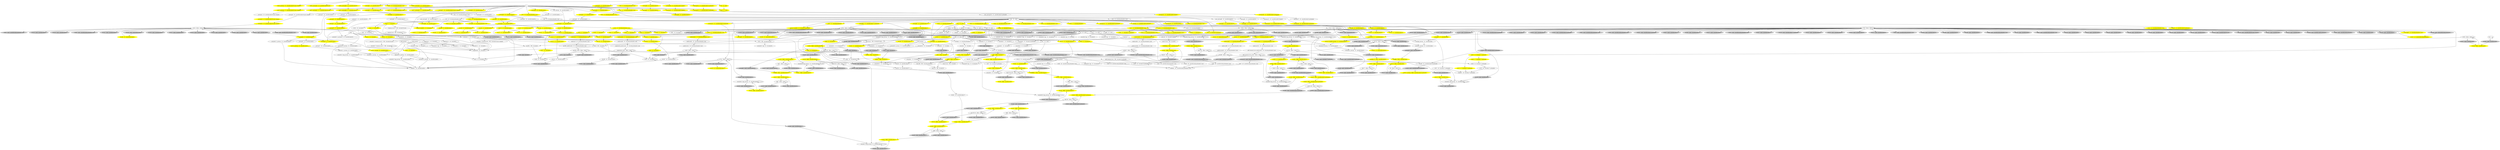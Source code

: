 digraph G {
		"mul6.i : 25 : for.body.preheader.i.lr.ph" [color = yellow style=filled];
		"mul6.i : 25 : for.body.preheader.i.lr.ph" -> "mul7.i : 17 : for.body.preheader.i.lr.ph" 
		"call : 56 : entry" -> "call84 : 49 : entry" 
		"call : 56 : entry" -> "<badref> : 56 : invertentry" 
		"call : 56 : entry" -> "$%0 : 49 : entry" 
		"total.086 : PHI : for.body.preheader.i" -> "total.181 : PHI : for.body19" 
		"xp.085.i : PHI : for.body9.i" -> "$%38 : 34 : for.body9.i" 
		"xp.085.i : PHI : for.body9.i" -> "_augmented : 56 : for.body9.i" 
		"xp.0.lcssa.i : PHI : for.body29.lr.ph.i" -> "arrayidx31.i : 34 : for.body29.i" 
		"sum.09.i : PHI : for.body.i77" -> "add.i : FAdd : for.body.i77" 
		"total.181 : PHI : for.body19" -> "add25 : FAdd : for.body19" 
		"count.0.lcssa : PHI : for.end32" -> "d0diffefneg : FDiv : invertfor.end32" 
		"idxprom14.i : 40 : for.body9.i" -> "arrayidx15.i : 34 : for.body9.i" 
		"idxprom14.i : 40 : for.body9.i" -> "arrayidx15.i'ipg : 34 : for.body9.i" 
		"arrayidx15.i : 34 : for.body9.i" -> "_augmented : 56 : for.body9.i" 
		"arrayidx17.i : 34 : for.body9.i" -> "arrayidx17.i!manual_lcssa72 : PHI : for.body29.lr.ph.i" 
		"arrayidx17.i : 34 : for.body9.i" -> "arrayidx17.i!manual_lcssa : PHI : for.body29.lr.ph.i.loopexit" 
		"arrayidx17.i : 34 : for.body9.i" -> "$%31 : PHI : for.body29.lr.ph.i" 
		"arrayidx17.i : 34 : for.body9.i" -> "_augmented : 56 : for.body9.i" 
		"arrayidx17.i : 34 : for.body9.i" -> "$%33 : PHI : for.body9.i" 
		"arrayidx17.i : 34 : for.body9.i" -> "xp.085.i : PHI : for.body9.i" 
		"arrayidx17.i : 34 : for.body9.i" -> "xp.0.lcssa.i : PHI : for.body29.lr.ph.i" 
		"arrayidx20.i : 34 : for.body9.i" -> "_augmented : 56 : for.body9.i" 
		"indvars.iv.next91.i : 13 : for.body9.i" [color = yellow style=filled];
		"arrayidx31.i : 34 : for.body29.i" -> "$%53 : Load : for.body29.i" 
		"$%53 : Load : for.body29.i" [color = gray style=filled];
		"$%53 : Load : for.body29.i" -> "mul35.i : FMul : for.body29.i" 
		"$%53 : Load : for.body29.i" -> "$%62 : 34 : for.body29.i" 
		"$%54 : 13 : for.body29.i" [color = yellow style=filled];
		"$%54 : 13 : for.body29.i" -> "arrayidx34.i'ipg : 34 : for.body29.i" 
		"$%54 : 13 : for.body29.i" -> "arrayidx34.i : 34 : for.body29.i" 
		"arrayidx34.i : 34 : for.body29.i" -> "$%55 : Load : for.body29.i" 
		"$%55 : Load : for.body29.i" [color = gray style=filled];
		"$%55 : Load : for.body29.i" -> "mul35.i : FMul : for.body29.i" 
		"mul35.i : FMul : for.body29.i" [color = yellow style=filled];
		"mul35.i : FMul : for.body29.i" -> "add40.i : FAdd : for.body29.i" 
		"$%13 : 13 : for.body.preheader.i.lr.ph" [color = yellow style=filled];
		"$%13 : 13 : for.body.preheader.i.lr.ph" -> "$%32 : 13 : for.body29.lr.ph.i" 
		"$%13 : 13 : for.body.preheader.i.lr.ph" -> "$%20 : 13 : for.body.preheader.i.lr.ph" 
		"arrayidx.i74 : 34 : for.body.i77" -> "$%73 : Load : for.body.i77" 
		"$%73 : Load : for.body.i77" [color = gray style=filled];
		"$%73 : Load : for.body.i77" -> "$%74 : 56 : for.body.i77" 
		"$%74 : 56 : for.body.i77" -> "add.i : FAdd : for.body.i77" 
		"add.i : FAdd : for.body.i77" [color = yellow style=filled];
		"add.i : FAdd : for.body.i77" -> "add.i!manual_lcssa : PHI : for.body10.preheader" 
		"add.i : FAdd : for.body.i77" -> "phi.bo.i : FAdd : for.body10.preheader" 
		"add.i : FAdd : for.body.i77" -> "sum.09.i : PHI : for.body.i77" 
		"$%14 : 13 : for.body.preheader.i.lr.ph" [color = yellow style=filled];
		"$%14 : 13 : for.body.preheader.i.lr.ph" -> "_unwrap85 : 13 : for.body.preheader.i.lr.ph" 
		"$%14 : 13 : for.body.preheader.i.lr.ph" -> "$%63 : 13 : for.body.i77.preheader" 
		"phi.bo.i : FAdd : for.body10.preheader" [color = yellow style=filled];
		"phi.bo.i : FAdd : for.body10.preheader" -> "$%77 : 56 : for.body10.preheader" 
		"$%77 : 56 : for.body10.preheader" -> "sub12 : FSub : for.body10" 
		"arrayidx11 : 34 : for.body10" -> "$%78 : Load : for.body10" 
		"$%78 : Load : for.body10" [color = gray style=filled];
		"$%78 : Load : for.body10" -> "sub12 : FSub : for.body10" 
		"sub12 : FSub : for.body10" [color = yellow style=filled];
		"sub12 : FSub : for.body10" -> "arrayidx14 : 34 : for.body10" 
		"arrayidx14 : 34 : for.body10" -> "arrayidx14 : 34 : for.body10" 
		"$%24 : 17 : for.body.preheader.i" [color = yellow style=filled];
		"$%24 : 17 : for.body.preheader.i" -> "scevgep : 34 : for.body.preheader.i" 
		"scevgep : 34 : for.body.preheader.i" -> "arrayidx.i : 34 : for.body.i" 
		"$%25 : 17 : for.body.preheader.i" [color = yellow style=filled];
		"$%25 : 17 : for.body.preheader.i" -> "$%26 : 38 : for.body.preheader.i" 
		"$%26 : 38 : for.body.preheader.i" -> "add : 13 : for.body19.preheader" 
		"$%27 : 17 : for.body.preheader.i" [color = yellow style=filled];
		"$%27 : 17 : for.body.preheader.i" -> "indvars.iv.next95 : 13 : for.body19.preheader" 
		"$%6 : 13 : for.body.preheader.i.lr.ph" [color = yellow style=filled];
		"$%6 : 13 : for.body.preheader.i.lr.ph" -> "$%7 : 17 : for.body.preheader.i.lr.ph" 
		"add.i!manual_lcssa : PHI : for.body10.preheader" -> "$%76 : 34 : for.body10.preheader" 
		"!manual_lcssa : PHI : for.body29.i" -> "!manual_lcssa : PHI : for.body29.i" 
		"mul7.i : 17 : for.body.preheader.i.lr.ph" [color = yellow style=filled];
		"mul7.i : 17 : for.body.preheader.i.lr.ph" -> "$%4 : 39 : for.body.preheader.i.lr.ph" 
		"$%2 : 25 : for.body.preheader.i.lr.ph" [color = yellow style=filled];
		"$%2 : 25 : for.body.preheader.i.lr.ph" -> "$%5 : 39 : for.body.preheader.i.lr.ph" 
		"$%2 : 25 : for.body.preheader.i.lr.ph" -> "$%3 : 40 : for.body.preheader.i.lr.ph" 
		"$%4 : 39 : for.body.preheader.i.lr.ph" -> "$%12 : 13 : for.body.preheader.i.lr.ph" 
		"$%5 : 39 : for.body.preheader.i.lr.ph" -> "$%56 : 13 : for.body29.i" 
		"$%1 : 49 : entry" -> "arrayidx23 : 34 : for.body19" 
		"$%1 : 49 : entry" -> "arrayidx14 : 34 : for.body10" 
		"$%3 : 40 : for.body.preheader.i.lr.ph" -> "_unwrap28 : 19 : for.body.preheader.i.lr.ph" 
		"$%3 : 40 : for.body.preheader.i.lr.ph" -> "$%28 : 19 : for.body9.i.preheader" 
		"$%3 : 40 : for.body.preheader.i.lr.ph" -> "$%44 : 17 : for.body9.i" 
		"$%3 : 40 : for.body.preheader.i.lr.ph" -> "indvars.iv.next91.i : 13 : for.body9.i" 
		"conv : 39 : entry" -> "_unwrap82 : 13 : invertfor.body.i77.preheader" 
		"conv : 39 : entry" -> "_unwrap64 : 13 : invertfor.body29.i" 
		"conv : 39 : entry" -> "_unwrap26 : 13 : invertfor.body9.i" 
		"conv : 39 : entry" -> "_unwrap13 : 17 : invertfor.body.i" 
		"conv : 39 : entry" -> "_unwrap : 13 : invertfor.cond5.preheader.i" 
		"conv : 39 : entry" -> "$%16 : 13 : for.body.preheader.i.lr.ph" 
		"conv : 39 : entry" -> "indvars.iv.next95_unwrap : 13 : invertfor.body19" 
		"conv : 39 : entry" -> "_unwrap114 : 17 : invertfor.body19" 
		"conv : 39 : entry" -> "_unwrap113 : 13 : invertfor.body19.preheader" 
		"conv : 39 : entry" -> "_unwrap110 : 13 : invertfor.body10.preheader" 
		"conv : 39 : entry" -> "_unwrap97 : 13 : invertfor.body.i77" 
		"conv : 39 : entry" -> "_unwrap124 : 19 : invertfor.end32.loopexit" 
		"conv : 39 : entry" -> "_unwrap119 : 13 : invertfor.end28" 
		"conv : 39 : entry" -> "$%27 : 17 : for.body.preheader.i" 
		"conv : 39 : entry" -> "$%25 : 17 : for.body.preheader.i" 
		"conv : 39 : entry" -> "$%24 : 17 : for.body.preheader.i" 
		"conv : 39 : entry" -> "mul : 25 : entry" 
		"conv : 39 : entry" -> "$%15 : 13 : for.body.preheader.i.lr.ph" 
		"conv : 39 : entry" -> "$%14 : 13 : for.body.preheader.i.lr.ph" 
		"conv : 39 : entry" -> "$%13 : 13 : for.body.preheader.i.lr.ph" 
		"conv : 39 : entry" -> "$%11 : 13 : for.body.preheader.i.lr.ph" 
		"conv : 39 : entry" -> "$%10 : 19 : for.body.preheader.i.lr.ph" 
		"conv : 39 : entry" -> "indvars.iv.next95 : 13 : for.body19.preheader" 
		"conv : 39 : entry" -> "$%54 : 13 : for.body29.i" 
		"conv : 39 : entry" -> "$%46 : 13 : for.body9.i" 
		"arrayidx17.i!manual_lcssa71 : PHI : for.body29.i" -> "arrayidx17.i!manual_lcssa71 : PHI : for.body29.i" 
		"xp.085.i_cache : Alloca : entry" -> "xp.085.i_cache : Alloca : entry" 
		"xp.085.i_cache : Alloca : entry" -> "$%148 : Load : invertfor.body9.i" 
		"xp.085.i_cache : Alloca : entry" -> "$%34 : Load : for.body9.i" 
		"xp.085.i_cache : Alloca : entry" -> "forfree : Load : invertfor.body.preheader.i.lr.ph" 
		"mallocsize : 17 : for.body.preheader.i.lr.ph" [color = yellow style=filled];
		"mallocsize : 17 : for.body.preheader.i.lr.ph" -> "malloccall : 56 : for.body.preheader.i.lr.ph" 
		"malloccall : 56 : for.body.preheader.i.lr.ph" -> "xp.085.i_malloccache : 49 : for.body.preheader.i.lr.ph" 
		"xp.085.i_malloccache : 49 : for.body.preheader.i.lr.ph" -> "xp.085.i_cache : Alloca : entry" 
		"forfree : Load : invertfor.body.preheader.i.lr.ph" [color = gray style=filled];
		"forfree : Load : invertfor.body.preheader.i.lr.ph" -> "$%84 : 49 : invertfor.body.preheader.i.lr.ph" 
		"$%84 : 49 : invertfor.body.preheader.i.lr.ph" -> "<badref> : 56 : invertfor.body.preheader.i.lr.ph" 
		"$%34 : Load : for.body9.i" [color = gray style=filled];
		"$%34 : Load : for.body9.i" -> "$%38 : 34 : for.body9.i" 
		"$%35 : 17 : for.body9.i" [color = yellow style=filled];
		"$%36 : 17 : for.body9.i" [color = yellow style=filled];
		"$%36 : 17 : for.body9.i" -> "$%37 : 13 : for.body9.i" 
		"$%37 : 13 : for.body9.i" [color = yellow style=filled];
		"$%37 : 13 : for.body9.i" -> "$%38 : 34 : for.body9.i" 
		"$%38 : 34 : for.body9.i" -> "$%38 : 34 : for.body9.i" 
		"_unwrap29 : 13 : invertfor.body9.i" [color = yellow style=filled];
		"_unwrap29 : 13 : invertfor.body9.i" -> "_unwrap30 : 17 : invertfor.body9.i" 
		"_unwrap30 : 17 : invertfor.body9.i" [color = yellow style=filled];
		"_unwrap30 : 17 : invertfor.body9.i" -> "_unwrap31 : 13 : invertfor.body9.i" 
		"_unwrap31 : 13 : invertfor.body9.i" [color = yellow style=filled];
		"_unwrap31 : 13 : invertfor.body9.i" -> "_unwrap32 : 39 : invertfor.body9.i" 
		"_unwrap32 : 39 : invertfor.body9.i" -> "_unwrap33 : 19 : invertfor.body9.i" 
		"conv_unwrap : 39 : invertfor.body9.i" -> "_unwrap33 : 19 : invertfor.body9.i" 
		"_unwrap33 : 19 : invertfor.body9.i" [color = yellow style=filled];
		"_unwrap33 : 19 : invertfor.body9.i" -> "$%171 : 13 : invertfor.body9.i" 
		"_unwrap33 : 19 : invertfor.body9.i" -> "$%158 : 13 : invertfor.body9.i" 
		"_unwrap33 : 19 : invertfor.body9.i" -> "$%145 : 13 : invertfor.body9.i" 
		"$%153 : 13 : invertfor.body9.i" [color = yellow style=filled];
		"$%153 : 13 : invertfor.body9.i" -> "$%154 : 34 : invertfor.body9.i" 
		"$%154 : 34 : invertfor.body9.i" -> "$%155 : Load : invertfor.body9.i" 
		"$%155 : Load : invertfor.body9.i" [color = gray style=filled];
		"$%155 : Load : invertfor.body9.i" -> "<badref> : 56 : invertfor.body9.i" 
		"$%156 : Load : invertfor.body9.i" [color = gray style=filled];
		"$%157 : Load : invertfor.body9.i" [color = gray style=filled];
		"mallocsize41 : 17 : for.body.preheader.i.lr.ph" [color = yellow style=filled];
		"mallocsize41 : 17 : for.body.preheader.i.lr.ph" -> "malloccall42 : 56 : for.body.preheader.i.lr.ph" 
		"_cache : Alloca : entry" -> "_cache : Alloca : entry" 
		"_cache : Alloca : entry" -> "$%161 : Load : invertfor.body9.i" 
		"_cache : Alloca : entry" -> "$%39 : Load : for.body9.i" 
		"_cache : Alloca : entry" -> "forfree43 : Load : invertfor.body.preheader.i.lr.ph" 
		"malloccall42 : 56 : for.body.preheader.i.lr.ph" -> "_malloccache : 49 : for.body.preheader.i.lr.ph" 
		"_malloccache : 49 : for.body.preheader.i.lr.ph" -> "_cache : Alloca : entry" 
		"$%85 : Load : invertfor.body.preheader.i.lr.ph" [color = gray style=filled];
		"$%86 : Load : invertfor.body.preheader.i.lr.ph" [color = gray style=filled];
		"forfree43 : Load : invertfor.body.preheader.i.lr.ph" [color = gray style=filled];
		"forfree43 : Load : invertfor.body.preheader.i.lr.ph" -> "$%87 : 49 : invertfor.body.preheader.i.lr.ph" 
		"$%87 : 49 : invertfor.body.preheader.i.lr.ph" -> "<badref> : 56 : invertfor.body.preheader.i.lr.ph" 
		"$%39 : Load : for.body9.i" [color = gray style=filled];
		"$%39 : Load : for.body9.i" -> "$%43 : 34 : for.body9.i" 
		"$%40 : 17 : for.body9.i" [color = yellow style=filled];
		"$%41 : 17 : for.body9.i" [color = yellow style=filled];
		"$%41 : 17 : for.body9.i" -> "$%42 : 13 : for.body9.i" 
		"$%42 : 13 : for.body9.i" [color = yellow style=filled];
		"$%42 : 13 : for.body9.i" -> "$%43 : 34 : for.body9.i" 
		"$%43 : 34 : for.body9.i" -> "$%43 : 34 : for.body9.i" 
		"$%33 : PHI : for.body9.i" -> "$%43 : 34 : for.body9.i" 
		"$%33 : PHI : for.body9.i" -> "_augmented : 56 : for.body9.i" 
		"arrayidx17.i!manual_lcssa72 : PHI : for.body29.lr.ph.i" -> "arrayidx17.i!manual_lcssa71 : PHI : for.body29.i" 
		"$%31 : PHI : for.body29.lr.ph.i" -> "arrayidx31.i'ipg : 34 : for.body29.i" 
		"iv'ac : Alloca : entry" -> "$%106 : Load : incinvertfor.body.preheader.i" 
		"iv'ac : Alloca : entry" -> "$%96 : Load : invertfor.body.preheader.i.lr.ph" 
		"iv'ac : Alloca : entry" -> "$%281 : Load : invertfor.body10.preheader" 
		"iv'ac : Alloca : entry" -> "$%267 : Load : invertfor.body.i77" 
		"iv'ac : Alloca : entry" -> "$%256 : Load : invertfor.body.i77" 
		"iv'ac : Alloca : entry" -> "$%251 : Load : invertfor.body.i77" 
		"iv'ac : Alloca : entry" -> "$%94 : Load : invertfor.body.preheader.i.lr.ph" 
		"iv'ac : Alloca : entry" -> "$%247 : Load : invertfor.body.i77" 
		"iv'ac : Alloca : entry" -> "$%239 : Load : invertfor.body.i77.preheader" 
		"iv'ac : Alloca : entry" -> "$%231 : Load : invertfor.body29.i" 
		"iv'ac : Alloca : entry" -> "$%229 : Load : invertfor.body29.i" 
		"iv'ac : Alloca : entry" -> "$%224 : Load : invertfor.body29.i" 
		"iv'ac : Alloca : entry" -> "$%217 : Load : invertfor.body29.i" 
		"iv'ac : Alloca : entry" -> "$%210 : Load : invertfor.body29.i" 
		"iv'ac : Alloca : entry" -> "$%91 : Load : invertfor.body.preheader.i.lr.ph" 
		"iv'ac : Alloca : entry" -> "$%204 : Load : invertfor.body29.i" 
		"iv'ac : Alloca : entry" -> "$%199 : Load : invertfor.body29.i" 
		"iv'ac : Alloca : entry" -> "$%188 : Load : invertfor.body29.i" 
		"iv'ac : Alloca : entry" -> "$%176 : Load : invertfor.body9.i" 
		"iv'ac : Alloca : entry" -> "$%88 : Load : invertfor.body.preheader.i.lr.ph" 
		"iv'ac : Alloca : entry" -> "$%170 : Load : invertfor.body9.i" 
		"iv'ac : Alloca : entry" -> "$%163 : Load : invertfor.body9.i" 
		"iv'ac : Alloca : entry" -> "$%85 : Load : invertfor.body.preheader.i.lr.ph" 
		"iv'ac : Alloca : entry" -> "$%157 : Load : invertfor.body9.i" 
		"iv'ac : Alloca : entry" -> "$%150 : Load : invertfor.body9.i" 
		"iv'ac : Alloca : entry" -> "$%82 : Load : invertfor.body.preheader.i.lr.ph" 
		"iv'ac : Alloca : entry" -> "$%144 : Load : invertfor.body9.i" 
		"iv'ac : Alloca : entry" -> "$%142 : Load : invertfor.body9.i" 
		"iv'ac : Alloca : entry" -> "$%140 : Load : invertfor.body9.i" 
		"iv'ac : Alloca : entry" -> "$%138 : Load : invertfor.body9.i" 
		"iv'ac : Alloca : entry" -> "$%136 : Load : invertfor.body9.i" 
		"iv'ac : Alloca : entry" -> "$%134 : Load : invertfor.body9.i" 
		"iv'ac : Alloca : entry" -> "$%132 : Load : invertfor.body9.i" 
		"iv'ac : Alloca : entry" -> "$%130 : Load : invertfor.body29.lr.ph.i" 
		"iv'ac : Alloca : entry" -> "$%129 : Load : invertfor.body29.lr.ph.i.loopexit" 
		"iv'ac : Alloca : entry" -> "$%121 : Load : invertfor.body.i" 
		"iv'ac : Alloca : entry" -> "$%116 : Load : invertfor.body.i" 
		"iv'ac : Alloca : entry" -> "$%110 : Load : invertfor.body.i" 
		"iv'ac : Alloca : entry" -> "$%108 : Load : invertfor.cond5.preheader.i" 
		"iv'ac : Alloca : entry" -> "$%99 : Load : invertfor.body.preheader.i" 
		"iv'ac : Alloca : entry" -> "$%345 : Load : invertfor.end28" 
		"iv'ac : Alloca : entry" -> "$%328 : Load : invertfor.body19" 
		"iv'ac : Alloca : entry" -> "$%323 : Load : invertfor.body19" 
		"iv'ac : Alloca : entry" -> "$%315 : Load : invertfor.body19.preheader" 
		"iv'ac : Alloca : entry" -> "$%307 : Load : invertfor.body10" 
		"iv'ac : Alloca : entry" -> "$%295 : Load : invertfor.body10" 
		"iv'ac : Alloca : entry" -> "$%293 : Load : invertfor.body10.preheader" 
		"iv'ac : Alloca : entry" -> "$%284 : Load : invertfor.body10.preheader" 
		"iv'ac : Alloca : entry" -> "iv'ac : Alloca : entry" 
		"$%145 : 13 : invertfor.body9.i" [color = yellow style=filled];
		"$%145 : 13 : invertfor.body9.i" -> "$%151 : 17 : invertfor.body9.i" 
		"$%145 : 13 : invertfor.body9.i" -> "$%147 : 17 : invertfor.body9.i" 
		"mul6.i_unwrap34 : 25 : invertfor.body9.i" [color = yellow style=filled];
		"mul6.i_unwrap34 : 25 : invertfor.body9.i" -> "mul7.i_unwrap35 : 17 : invertfor.body9.i" 
		"mul7.i_unwrap35 : 17 : invertfor.body9.i" [color = yellow style=filled];
		"mul7.i_unwrap35 : 17 : invertfor.body9.i" -> "_unwrap36 : 39 : invertfor.body9.i" 
		"_unwrap36 : 39 : invertfor.body9.i" -> "_unwrap37 : 13 : invertfor.body9.i" 
		"_unwrap37 : 13 : invertfor.body9.i" [color = yellow style=filled];
		"_unwrap37 : 13 : invertfor.body9.i" -> "_unwrap40 : 19 : invertfor.body9.i" 
		"_unwrap38 : 25 : invertfor.body9.i" [color = yellow style=filled];
		"_unwrap38 : 25 : invertfor.body9.i" -> "_unwrap39 : 40 : invertfor.body9.i" 
		"_unwrap39 : 40 : invertfor.body9.i" -> "_unwrap40 : 19 : invertfor.body9.i" 
		"_unwrap40 : 19 : invertfor.body9.i" [color = yellow style=filled];
		"_unwrap40 : 19 : invertfor.body9.i" -> "$%172 : 13 : invertfor.body9.i" 
		"_unwrap40 : 19 : invertfor.body9.i" -> "$%159 : 13 : invertfor.body9.i" 
		"_unwrap40 : 19 : invertfor.body9.i" -> "$%146 : 13 : invertfor.body9.i" 
		"$%146 : 13 : invertfor.body9.i" [color = yellow style=filled];
		"$%146 : 13 : invertfor.body9.i" -> "$%152 : 17 : invertfor.body9.i" 
		"$%146 : 13 : invertfor.body9.i" -> "$%151 : 17 : invertfor.body9.i" 
		"$%146 : 13 : invertfor.body9.i" -> "$%147 : 17 : invertfor.body9.i" 
		"$%147 : 17 : invertfor.body9.i" [color = yellow style=filled];
		"$%148 : Load : invertfor.body9.i" [color = gray style=filled];
		"$%148 : Load : invertfor.body9.i" -> "$%154 : 34 : invertfor.body9.i" 
		"$%149 : Load : invertfor.body9.i" [color = gray style=filled];
		"$%149 : Load : invertfor.body9.i" -> "$%153 : 13 : invertfor.body9.i" 
		"$%150 : Load : invertfor.body9.i" [color = gray style=filled];
		"$%150 : Load : invertfor.body9.i" -> "$%152 : 17 : invertfor.body9.i" 
		"$%151 : 17 : invertfor.body9.i" [color = yellow style=filled];
		"$%152 : 17 : invertfor.body9.i" [color = yellow style=filled];
		"$%152 : 17 : invertfor.body9.i" -> "$%153 : 13 : invertfor.body9.i" 
		"arrayidx.i : 34 : for.body.i" -> "$%29 : Load : for.body.i" 
		"$%29 : Load : for.body.i" [color = gray style=filled];
		"$%29 : Load : for.body.i" -> "mul.i : FMul : for.body.i" 
		"arrayidx2.i : 34 : for.body.i" -> "$%30 : Load : for.body.i" 
		"$%30 : Load : for.body.i" [color = gray style=filled];
		"$%30 : Load : for.body.i" -> "mul.i : FMul : for.body.i" 
		"mul.i : FMul : for.body.i" [color = yellow style=filled];
		"mul.i : FMul : for.body.i" -> "arrayidx4.i : 34 : for.body.i" 
		"$%56 : 13 : for.body29.i" [color = yellow style=filled];
		"$%56 : 13 : for.body29.i" -> "arrayidx39.i'ipg : 34 : for.body29.i" 
		"$%56 : 13 : for.body29.i" -> "arrayidx39.i : 34 : for.body29.i" 
		"arrayidx39.i : 34 : for.body29.i" -> "$%57 : Load : for.body29.i" 
		"$%57 : Load : for.body29.i" [color = gray style=filled];
		"$%57 : Load : for.body29.i" -> "add40.i : FAdd : for.body29.i" 
		"add40.i : FAdd : for.body29.i" [color = yellow style=filled];
		"add40.i : FAdd : for.body29.i" -> "arrayidx42.i : 34 : for.body29.i" 
		"arrayidx42.i : 34 : for.body29.i" -> "arrayidx42.i : 34 : for.body29.i" 
		"arrayidx4.i : 34 : for.body.i" -> "arrayidx4.i : 34 : for.body.i" 
		"$%11 : 13 : for.body.preheader.i.lr.ph" [color = yellow style=filled];
		"$%45 : 38 : for.body9.i" -> "mul10.i : 25 : for.body9.i" 
		"mul10.i : 25 : for.body9.i" [color = yellow style=filled];
		"mul10.i : 25 : for.body9.i" -> "idxprom11.i : 40 : for.body9.i" 
		"idxprom11.i : 40 : for.body9.i" -> "arrayidx12.i : 34 : for.body9.i" 
		"idxprom11.i : 40 : for.body9.i" -> "arrayidx12.i'ipg : 34 : for.body9.i" 
		"arrayidx12.i : 34 : for.body9.i" -> "_augmented : 56 : for.body9.i" 
		"$%46 : 13 : for.body9.i" [color = yellow style=filled];
		"$%46 : 13 : for.body9.i" -> "$%47 : 38 : for.body9.i" 
		"$%46 : 13 : for.body9.i" -> "arrayidx20.i : 34 : for.body9.i" 
		"$%47 : 38 : for.body9.i" -> "mul13.i : 25 : for.body9.i" 
		"mul13.i : 25 : for.body9.i" [color = yellow style=filled];
		"mul13.i : 25 : for.body9.i" -> "idxprom14.i : 40 : for.body9.i" 
		"$%15 : 13 : for.body.preheader.i.lr.ph" [color = yellow style=filled];
		"indvars.iv.next95 : 13 : for.body19.preheader" [color = yellow style=filled];
		"indvars.iv.next95 : 13 : for.body19.preheader" -> "$%81 : 38 : for.end28" 
		"indvars.iv.next95 : 13 : for.body19.preheader" -> "arrayidx16 : 34 : for.body19.preheader" 
		"add : 13 : for.body19.preheader" [color = yellow style=filled];
		"add : 13 : for.body19.preheader" -> "phi.cast : 44 : for.end32.loopexit" 
		"arrayidx16 : 34 : for.body19.preheader" -> "arrayidx21 : 34 : for.body19" 
		"arrayidx21 : 34 : for.body19" -> "$%79 : Load : for.body19" 
		"$%79 : Load : for.body19" [color = gray style=filled];
		"$%79 : Load : for.body19" -> "mul24 : FMul : for.body19" 
		"arrayidx23 : 34 : for.body19" -> "$%80 : Load : for.body19" 
		"$%80 : Load : for.body19" [color = gray style=filled];
		"$%80 : Load : for.body19" -> "mul24 : FMul : for.body19" 
		"mul24 : FMul : for.body19" [color = yellow style=filled];
		"mul24 : FMul : for.body19" -> "add25 : FAdd : for.body19" 
		"add25 : FAdd : for.body19" [color = yellow style=filled];
		"add25 : FAdd : for.body19" -> "total.0.lcssa : PHI : for.end32" 
		"add25 : FAdd : for.body19" -> "total.181 : PHI : for.body19" 
		"add25 : FAdd : for.body19" -> "total.086 : PHI : for.body.preheader.i" 
		"$%16 : 13 : for.body.preheader.i.lr.ph" [color = yellow style=filled];
		"phi.cast : 44 : for.end32.loopexit" -> "count.0.lcssa : PHI : for.end32" 
		"$%352 : Load : invertfor.end32" [color = gray style=filled];
		"$%352 : Load : invertfor.end32" -> "$%353 : 12 : invertfor.end32" 
		"d0diffefneg : FDiv : invertfor.end32" [color = yellow style=filled];
		"d0diffefneg : FDiv : invertfor.end32" -> "$%351 : FAdd : invertfor.end32" 
		"l : " -> "mul6.i : 25 : for.body.preheader.i.lr.ph" 
		"l : " -> "mul6.i_unwrap68 : 25 : invertfor.body29.i" 
		"l : " -> "mul6.i_unwrap34 : 25 : invertfor.body9.i" 
		"l : " -> "mul6.i_unwrap : 25 : invertfor.body29.lr.ph.i.loopexit" 
		"l : " -> "mul6.i_unwrap20 : 25 : invertfor.body29.lr.ph.i" 
		"c : " -> "_unwrap29 : 13 : invertfor.body9.i" 
		"c : " -> "sub : 13 : entry" 
		"c : " -> "$%6 : 13 : for.body.preheader.i.lr.ph" 
		"c : " -> "_unwrap104 : 13 : invertfor.body10.preheader" 
		"c : " -> "_unwrap56 : 13 : invertfor.body29.i" 
		"c : " -> "_unwrap120 : 13 : invertfor.end32.loopexit" 
		"c : " -> "_unwrap91 : 13 : invertfor.body.i77" 
		"b : " -> "mul7.i : 17 : for.body.preheader.i.lr.ph" 
		"b : " -> "mul4 : 17 : entry" 
		"b : " -> "conv : 39 : entry" 
		"b : " -> "_unwrap121 : 17 : invertfor.end32.loopexit" 
		"b : " -> "mul7.i_unwrap : 17 : invertfor.body29.lr.ph.i.loopexit" 
		"b : " -> "_unwrap17 : 25 : invertfor.body29.lr.ph.i.loopexit" 
		"b : " -> "_unwrap105 : 17 : invertfor.body10.preheader" 
		"b : " -> "conv_unwrap95 : 39 : invertfor.body.i77" 
		"b : " -> "$%7 : 17 : for.body.preheader.i.lr.ph" 
		"b : " -> "add : 13 : for.body19.preheader" 
		"b : " -> "$%2 : 25 : for.body.preheader.i.lr.ph" 
		"b : " -> "_unwrap22 : 25 : invertfor.body9.i" 
		"b : " -> "_augmented : 56 : for.body9.i" 
		"b : " -> "_unwrap38 : 25 : invertfor.body9.i" 
		"b : " -> "mul7.i_unwrap35 : 17 : invertfor.body9.i" 
		"b : " -> "conv_unwrap : 39 : invertfor.body9.i" 
		"b : " -> "_unwrap92 : 17 : invertfor.body.i77" 
		"b : " -> "mul7.i_unwrap69 : 17 : invertfor.body29.i" 
		"b : " -> "mul7.i_unwrap21 : 17 : invertfor.body29.lr.ph.i" 
		"b : " -> "_unwrap30 : 17 : invertfor.body9.i" 
		"b : " -> "conv_unwrap60 : 39 : invertfor.body29.i" 
		"b : " -> "_unwrap57 : 17 : invertfor.body29.i" 
		"b : " -> "_unwrap48 : 25 : invertfor.body29.i" 
		"b : " -> "<badref> : 56 : invertfor.body9.i" 
		"b : " -> "conv_unwrap108 : 39 : invertfor.body10.preheader" 
		"main_params : " -> "arrayidx15.i_unwrap : 34 : invertfor.body9.i" 
		"main_params : " -> "arrayidx12.i_unwrap : 34 : invertfor.body9.i" 
		"main_params : " -> "arrayidx15.i : 34 : for.body9.i" 
		"main_params : " -> "arrayidx12.i : 34 : for.body9.i" 
		"main_params' : " -> "arrayidx15.i'ipg_unwrap : 34 : invertfor.body9.i" 
		"main_params' : " -> "arrayidx15.i'ipg : 34 : for.body9.i" 
		"main_params' : " -> "arrayidx12.i'ipg_unwrap : 34 : invertfor.body9.i" 
		"main_params' : " -> "arrayidx12.i'ipg : 34 : for.body9.i" 
		"extra_params : " -> "arrayidx34.i_unwrap : 34 : invertfor.body29.i" 
		"extra_params : " -> "arrayidx39.i : 34 : for.body29.i" 
		"extra_params : " -> "arrayidx34.i : 34 : for.body29.i" 
		"extra_params : " -> "arrayidx2.i : 34 : for.body.i" 
		"extra_params' : " -> "arrayidx2.i'ipg : 34 : for.body.i" 
		"extra_params' : " -> "arrayidx34.i'ipg : 34 : for.body29.i" 
		"extra_params' : " -> "arrayidx39.i'ipg_unwrap : 34 : invertfor.body29.i" 
		"extra_params' : " -> "arrayidx39.i'ipg : 34 : for.body29.i" 
		"extra_params' : " -> "arrayidx2.i'ipg_unwrap : 34 : invertfor.body.i" 
		"extra_params' : " -> "arrayidx34.i'ipg_unwrap : 34 : invertfor.body29.i" 
		"state : " -> "arrayidx17.i_unwrap79 : 34 : invertfor.body29.i" 
		"state : " -> "arrayidx20.i_unwrap : 34 : invertfor.body9.i" 
		"state : " -> "arrayidx17.i_unwrap : 34 : invertfor.body9.i" 
		"state : " -> "arrayidx20.i : 34 : for.body9.i" 
		"state : " -> "arrayidx17.i : 34 : for.body9.i" 
		"sequence : " -> "arrayidx16_unwrap : 34 : invertfor.body19" 
		"sequence : " -> "scevgep_unwrap : 34 : invertfor.body.i" 
		"sequence : " -> "arrayidx16 : 34 : for.body19.preheader" 
		"sequence : " -> "scevgep : 34 : for.body.preheader.i" 
		"loss' : " -> "loss' : " 
		"loss' : " -> "$%346 : Load : invertfor.end32" 
		"mul : 25 : entry" [color = yellow style=filled];
		"mul : 25 : entry" -> "<badref> : 56 : entry" 
		"mul : 25 : entry" -> "call'mi : 56 : entry" 
		"mul : 25 : entry" -> "<badref> : 56 : entry" 
		"mul : 25 : entry" -> "call3'mi : 56 : entry" 
		"mul : 25 : entry" -> "call3 : 56 : entry" 
		"mul : 25 : entry" -> "call : 56 : entry" 
		"sub : 13 : entry" [color = yellow style=filled];
		"sub : 13 : entry" -> "mul4 : 17 : entry" 
		"mul4 : 17 : entry" [color = yellow style=filled];
		"call3 : 56 : entry" -> "$%1 : 49 : entry" 
		"$%0 : 49 : entry" -> "arrayidx11 : 34 : for.body10" 
		"$%0 : 49 : entry" -> "arrayidx.i74 : 34 : for.body.i77" 
		"$%0 : 49 : entry" -> "arrayidx42.i : 34 : for.body29.i" 
		"$%0 : 49 : entry" -> "arrayidx4.i : 34 : for.body.i" 
		"$%0 : 49 : entry" -> "xp.085.i : PHI : for.body9.i" 
		"$%0 : 49 : entry" -> "xp.0.lcssa.i : PHI : for.body29.lr.ph.i" 
		"$%347 : Load : invertfor.end32" [color = gray style=filled];
		"$%347 : Load : invertfor.end32" -> "$%348 : FAdd : invertfor.end32" 
		"$%348 : FAdd : invertfor.end32" [color = yellow style=filled];
		"$%348 : FAdd : invertfor.end32" -> "div'de : Alloca : entry" 
		"$%349 : Load : invertfor.end32" [color = gray style=filled];
		"$%349 : Load : invertfor.end32" -> "d0diffefneg : FDiv : invertfor.end32" 
		"$%350 : Load : invertfor.end32" [color = gray style=filled];
		"$%350 : Load : invertfor.end32" -> "$%351 : FAdd : invertfor.end32" 
		"$%351 : FAdd : invertfor.end32" [color = yellow style=filled];
		"$%351 : FAdd : invertfor.end32" -> "fneg'de : Alloca : entry" 
		"$%353 : 12 : invertfor.end32" [color = yellow style=filled];
		"$%353 : 12 : invertfor.end32" -> "$%355 : FAdd : invertfor.end32" 
		"total.0.lcssa'de : Alloca : entry" -> "total.0.lcssa'de : Alloca : entry" 
		"total.0.lcssa'de : Alloca : entry" -> "$%356 : Load : invertfor.end32" 
		"total.0.lcssa'de : Alloca : entry" -> "$%354 : Load : invertfor.end32" 
		"$%354 : Load : invertfor.end32" [color = gray style=filled];
		"$%354 : Load : invertfor.end32" -> "$%355 : FAdd : invertfor.end32" 
		"$%355 : FAdd : invertfor.end32" [color = yellow style=filled];
		"$%355 : FAdd : invertfor.end32" -> "total.0.lcssa'de : Alloca : entry" 
		"$%356 : Load : invertfor.end32" [color = gray style=filled];
		"$%356 : Load : invertfor.end32" -> "$%359 : FAdd : invertfor.end32" 
		"$%359 : FAdd : invertfor.end32" [color = yellow style=filled];
		"_unwrap114 : 17 : invertfor.body19" [color = yellow style=filled];
		"_unwrap114 : 17 : invertfor.body19" -> "indvars.iv.next95_unwrap : 13 : invertfor.body19" 
		"indvars.iv.next95_unwrap : 13 : invertfor.body19" [color = yellow style=filled];
		"indvars.iv.next95_unwrap : 13 : invertfor.body19" -> "arrayidx16_unwrap : 34 : invertfor.body19" 
		"arrayidx16_unwrap : 34 : invertfor.body19" -> "arrayidx21_unwrap : 34 : invertfor.body19" 
		"call3'mi : 56 : entry" -> "<badref> : 56 : entry" 
		"call3'mi : 56 : entry" -> "'ipc111 : 49 : entry" 
		"call3'mi : 56 : entry" -> "<badref> : 56 : invertentry" 
		"$%7 : 17 : for.body.preheader.i.lr.ph" [color = yellow style=filled];
		"$%7 : 17 : for.body.preheader.i.lr.ph" -> "$%8 : 13 : for.body.preheader.i.lr.ph" 
		"$%8 : 13 : for.body.preheader.i.lr.ph" [color = yellow style=filled];
		"$%8 : 13 : for.body.preheader.i.lr.ph" -> "$%9 : 39 : for.body.preheader.i.lr.ph" 
		"$%10 : 19 : for.body.preheader.i.lr.ph" [color = yellow style=filled];
		"$%10 : 19 : for.body.preheader.i.lr.ph" -> "$%17 : 13 : for.body.preheader.i.lr.ph" 
		"$%9 : 39 : for.body.preheader.i.lr.ph" -> "$%10 : 19 : for.body.preheader.i.lr.ph" 
		"$%44 : 17 : for.body9.i" [color = yellow style=filled];
		"$%44 : 17 : for.body9.i" -> "$%46 : 13 : for.body9.i" 
		"$%44 : 17 : for.body9.i" -> "!manual_lcssa73 : PHI : for.body29.lr.ph.i" 
		"$%44 : 17 : for.body9.i" -> "$%45 : 38 : for.body9.i" 
		"$%44 : 17 : for.body9.i" -> "arrayidx17.i : 34 : for.body9.i" 
		"$%44 : 17 : for.body9.i" -> "indvars.iv.next91.i : 13 : for.body9.i" 
		"$%12 : 13 : for.body.preheader.i.lr.ph" [color = yellow style=filled];
		"$%12 : 13 : for.body.preheader.i.lr.ph" -> "_unwrap28 : 19 : for.body.preheader.i.lr.ph" 
		"$%12 : 13 : for.body.preheader.i.lr.ph" -> "$%28 : 19 : for.body9.i.preheader" 
		"iv3'ac : Alloca : entry" -> "$%141 : Load : invertfor.body9.i" 
		"iv3'ac : Alloca : entry" -> "$%139 : Load : invertfor.body9.i" 
		"iv3'ac : Alloca : entry" -> "$%137 : Load : invertfor.body9.i" 
		"iv3'ac : Alloca : entry" -> "$%135 : Load : invertfor.body9.i" 
		"iv3'ac : Alloca : entry" -> "$%133 : Load : invertfor.body9.i" 
		"iv3'ac : Alloca : entry" -> "$%131 : Load : invertfor.body9.i" 
		"iv3'ac : Alloca : entry" -> "$%182 : Load : invertfor.body9.i" 
		"iv3'ac : Alloca : entry" -> "$%185 : Load : incinvertfor.body9.i" 
		"iv3'ac : Alloca : entry" -> "$%175 : Load : invertfor.body9.i" 
		"iv3'ac : Alloca : entry" -> "$%89 : Load : invertfor.body.preheader.i.lr.ph" 
		"iv3'ac : Alloca : entry" -> "$%169 : Load : invertfor.body9.i" 
		"iv3'ac : Alloca : entry" -> "$%162 : Load : invertfor.body9.i" 
		"iv3'ac : Alloca : entry" -> "$%86 : Load : invertfor.body.preheader.i.lr.ph" 
		"iv3'ac : Alloca : entry" -> "$%156 : Load : invertfor.body9.i" 
		"iv3'ac : Alloca : entry" -> "$%149 : Load : invertfor.body9.i" 
		"iv3'ac : Alloca : entry" -> "$%83 : Load : invertfor.body.preheader.i.lr.ph" 
		"iv3'ac : Alloca : entry" -> "$%143 : Load : invertfor.body9.i" 
		"iv3'ac : Alloca : entry" -> "iv3'ac : Alloca : entry" 
		"iv7'ac : Alloca : entry" -> "$%271 : Load : invertfor.body.i77" 
		"iv7'ac : Alloca : entry" -> "$%278 : Load : incinvertfor.body.i77" 
		"iv7'ac : Alloca : entry" -> "$%266 : Load : invertfor.body.i77" 
		"iv7'ac : Alloca : entry" -> "$%255 : Load : invertfor.body.i77" 
		"iv7'ac : Alloca : entry" -> "$%246 : Load : invertfor.body.i77" 
		"iv7'ac : Alloca : entry" -> "iv7'ac : Alloca : entry" 
		"iv5'ac : Alloca : entry" -> "$%234 : Load : invertfor.body29.i" 
		"iv5'ac : Alloca : entry" -> "$%237 : Load : incinvertfor.body29.i" 
		"iv5'ac : Alloca : entry" -> "$%230 : Load : invertfor.body29.i" 
		"iv5'ac : Alloca : entry" -> "$%228 : Load : invertfor.body29.i" 
		"iv5'ac : Alloca : entry" -> "$%223 : Load : invertfor.body29.i" 
		"iv5'ac : Alloca : entry" -> "$%216 : Load : invertfor.body29.i" 
		"iv5'ac : Alloca : entry" -> "$%209 : Load : invertfor.body29.i" 
		"iv5'ac : Alloca : entry" -> "$%92 : Load : invertfor.body.preheader.i.lr.ph" 
		"iv5'ac : Alloca : entry" -> "$%203 : Load : invertfor.body29.i" 
		"iv5'ac : Alloca : entry" -> "$%198 : Load : invertfor.body29.i" 
		"iv5'ac : Alloca : entry" -> "$%187 : Load : invertfor.body29.i" 
		"iv5'ac : Alloca : entry" -> "iv5'ac : Alloca : entry" 
		"$%28 : 19 : for.body9.i.preheader" [color = yellow style=filled];
		"iv1'ac : Alloca : entry" -> "$%124 : Load : invertfor.body.i" 
		"iv1'ac : Alloca : entry" -> "$%127 : Load : incinvertfor.body.i" 
		"iv1'ac : Alloca : entry" -> "$%120 : Load : invertfor.body.i" 
		"iv1'ac : Alloca : entry" -> "$%115 : Load : invertfor.body.i" 
		"iv1'ac : Alloca : entry" -> "$%109 : Load : invertfor.body.i" 
		"iv1'ac : Alloca : entry" -> "iv1'ac : Alloca : entry" 
		"iv9'ac : Alloca : entry" -> "$%313 : Load : incinvertfor.body10" 
		"iv9'ac : Alloca : entry" -> "$%306 : Load : invertfor.body10" 
		"iv9'ac : Alloca : entry" -> "$%294 : Load : invertfor.body10" 
		"iv9'ac : Alloca : entry" -> "$%310 : Load : invertfor.body10" 
		"iv9'ac : Alloca : entry" -> "iv9'ac : Alloca : entry" 
		"iv11'ac : Alloca : entry" -> "$%332 : Load : invertfor.body19" 
		"iv11'ac : Alloca : entry" -> "$%343 : Load : incinvertfor.body19" 
		"iv11'ac : Alloca : entry" -> "$%322 : Load : invertfor.body19" 
		"iv11'ac : Alloca : entry" -> "$%327 : Load : invertfor.body19" 
		"iv11'ac : Alloca : entry" -> "iv11'ac : Alloca : entry" 
		"$%107 : 13 : incinvertfor.body.preheader.i" [color = yellow style=filled];
		"$%107 : 13 : incinvertfor.body.preheader.i" -> "iv'ac : Alloca : entry" 
		"$%99 : Load : invertfor.body.preheader.i" [color = gray style=filled];
		"_unwrap : 13 : invertfor.cond5.preheader.i" [color = yellow style=filled];
		"_unwrap : 13 : invertfor.cond5.preheader.i" -> "iv1'ac : Alloca : entry" 
		"'ipc : 49 : entry" -> "$%31 : PHI : for.body29.lr.ph.i" 
		"'ipc : 49 : entry" -> "arrayidx11'ipg_unwrap : 34 : invertfor.body10" 
		"'ipc : 49 : entry" -> "arrayidx.i74'ipg_unwrap : 34 : invertfor.body.i77" 
		"'ipc : 49 : entry" -> "arrayidx42.i'ipg_unwrap : 34 : invertfor.body29.i" 
		"'ipc : 49 : entry" -> "arrayidx4.i'ipg_unwrap : 34 : invertfor.body.i" 
		"'ipc : 49 : entry" -> "arrayidx11'ipg : 34 : for.body10" 
		"'ipc : 49 : entry" -> "arrayidx.i74'ipg : 34 : for.body.i77" 
		"'ipc : 49 : entry" -> "arrayidx42.i'ipg : 34 : for.body29.i" 
		"'ipc : 49 : entry" -> "arrayidx4.i'ipg : 34 : for.body.i" 
		"'ipc : 49 : entry" -> "$%33 : PHI : for.body9.i" 
		"$%109 : Load : invertfor.body.i" [color = gray style=filled];
		"$%109 : Load : invertfor.body.i" -> "arrayidx4.i'ipg_unwrap : 34 : invertfor.body.i" 
		"$%110 : Load : invertfor.body.i" [color = gray style=filled];
		"arrayidx4.i'ipg_unwrap : 34 : invertfor.body.i" -> "$%111 : Load : invertfor.body.i" 
		"arrayidx4.i'ipg_unwrap : 34 : invertfor.body.i" -> "arrayidx4.i'ipg_unwrap : 34 : invertfor.body.i" 
		"$%111 : Load : invertfor.body.i" [color = gray style=filled];
		"$%111 : Load : invertfor.body.i" -> "$%113 : FAdd : invertfor.body.i" 
		"mul.i'de : Alloca : entry" -> "mul.i'de : Alloca : entry" 
		"mul.i'de : Alloca : entry" -> "$%114 : Load : invertfor.body.i" 
		"mul.i'de : Alloca : entry" -> "$%112 : Load : invertfor.body.i" 
		"$%112 : Load : invertfor.body.i" [color = gray style=filled];
		"$%112 : Load : invertfor.body.i" -> "$%113 : FAdd : invertfor.body.i" 
		"$%113 : FAdd : invertfor.body.i" [color = yellow style=filled];
		"$%113 : FAdd : invertfor.body.i" -> "mul.i'de : Alloca : entry" 
		"$%114 : Load : invertfor.body.i" [color = gray style=filled];
		"$%114 : Load : invertfor.body.i" -> "m0diffe : FMul : invertfor.body.i" 
		"$%115 : Load : invertfor.body.i" [color = gray style=filled];
		"$%115 : Load : invertfor.body.i" -> "arrayidx.i_unwrap : 34 : invertfor.body.i" 
		"$%116 : Load : invertfor.body.i" [color = gray style=filled];
		"$%116 : Load : invertfor.body.i" -> "_unwrap13 : 17 : invertfor.body.i" 
		"_unwrap13 : 17 : invertfor.body.i" [color = yellow style=filled];
		"_unwrap13 : 17 : invertfor.body.i" -> "scevgep_unwrap : 34 : invertfor.body.i" 
		"scevgep_unwrap : 34 : invertfor.body.i" -> "arrayidx.i_unwrap : 34 : invertfor.body.i" 
		"arrayidx.i_unwrap : 34 : invertfor.body.i" -> "_unwrap14 : Load : invertfor.body.i" 
		"_unwrap14 : Load : invertfor.body.i" [color = gray style=filled];
		"_unwrap14 : Load : invertfor.body.i" -> "m0diffe : FMul : invertfor.body.i" 
		"m0diffe : FMul : invertfor.body.i" [color = yellow style=filled];
		"m0diffe : FMul : invertfor.body.i" -> "$%118 : FAdd : invertfor.body.i" 
		"'de : Alloca : entry" -> "'de : Alloca : entry" 
		"'de : Alloca : entry" -> "$%119 : Load : invertfor.body.i" 
		"'de : Alloca : entry" -> "$%117 : Load : invertfor.body.i" 
		"$%117 : Load : invertfor.body.i" [color = gray style=filled];
		"$%117 : Load : invertfor.body.i" -> "$%118 : FAdd : invertfor.body.i" 
		"$%118 : FAdd : invertfor.body.i" [color = yellow style=filled];
		"$%118 : FAdd : invertfor.body.i" -> "'de : Alloca : entry" 
		"$%119 : Load : invertfor.body.i" [color = gray style=filled];
		"$%119 : Load : invertfor.body.i" -> "$%123 : FAdd : invertfor.body.i" 
		"$%120 : Load : invertfor.body.i" [color = gray style=filled];
		"$%120 : Load : invertfor.body.i" -> "arrayidx2.i'ipg_unwrap : 34 : invertfor.body.i" 
		"$%121 : Load : invertfor.body.i" [color = gray style=filled];
		"arrayidx2.i'ipg_unwrap : 34 : invertfor.body.i" -> "$%122 : Load : invertfor.body.i" 
		"arrayidx2.i'ipg_unwrap : 34 : invertfor.body.i" -> "arrayidx2.i'ipg_unwrap : 34 : invertfor.body.i" 
		"$%122 : Load : invertfor.body.i" [color = gray style=filled];
		"$%122 : Load : invertfor.body.i" -> "$%123 : FAdd : invertfor.body.i" 
		"$%123 : FAdd : invertfor.body.i" [color = yellow style=filled];
		"$%123 : FAdd : invertfor.body.i" -> "arrayidx2.i'ipg_unwrap : 34 : invertfor.body.i" 
		"$%127 : Load : incinvertfor.body.i" [color = gray style=filled];
		"$%127 : Load : incinvertfor.body.i" -> "$%128 : 13 : incinvertfor.body.i" 
		"$%128 : 13 : incinvertfor.body.i" [color = yellow style=filled];
		"$%128 : 13 : incinvertfor.body.i" -> "iv1'ac : Alloca : entry" 
		"call'mi : 56 : entry" -> "<badref> : 56 : entry" 
		"call'mi : 56 : entry" -> "'ipc : 49 : entry" 
		"call'mi : 56 : entry" -> "<badref> : 56 : invertentry" 
		"$%108 : Load : invertfor.cond5.preheader.i" [color = gray style=filled];
		"$%106 : Load : incinvertfor.body.preheader.i" [color = gray style=filled];
		"$%106 : Load : incinvertfor.body.preheader.i" -> "$%107 : 13 : incinvertfor.body.preheader.i" 
		"$%124 : Load : invertfor.body.i" [color = gray style=filled];
		"'de47 : Alloca : entry" -> "'de47 : Alloca : entry" 
		"'de47 : Alloca : entry" -> "$%197 : Load : invertfor.body29.i" 
		"'de47 : Alloca : entry" -> "$%195 : Load : invertfor.body29.i" 
		"$%188 : Load : invertfor.body29.i" [color = gray style=filled];
		"arrayidx39.i'ipg_unwrap : 34 : invertfor.body29.i" -> "$%200 : Load : invertfor.body29.i" 
		"arrayidx39.i'ipg_unwrap : 34 : invertfor.body29.i" -> "arrayidx39.i'ipg_unwrap : 34 : invertfor.body29.i" 
		"$%129 : Load : invertfor.body29.lr.ph.i.loopexit" [color = gray style=filled];
		"$%158 : 13 : invertfor.body9.i" [color = yellow style=filled];
		"$%158 : 13 : invertfor.body9.i" -> "$%164 : 17 : invertfor.body9.i" 
		"$%158 : 13 : invertfor.body9.i" -> "$%160 : 17 : invertfor.body9.i" 
		"$%159 : 13 : invertfor.body9.i" [color = yellow style=filled];
		"$%159 : 13 : invertfor.body9.i" -> "$%165 : 17 : invertfor.body9.i" 
		"$%159 : 13 : invertfor.body9.i" -> "$%164 : 17 : invertfor.body9.i" 
		"$%159 : 13 : invertfor.body9.i" -> "$%160 : 17 : invertfor.body9.i" 
		"$%160 : 17 : invertfor.body9.i" [color = yellow style=filled];
		"$%161 : Load : invertfor.body9.i" [color = gray style=filled];
		"$%161 : Load : invertfor.body9.i" -> "$%167 : 34 : invertfor.body9.i" 
		"$%162 : Load : invertfor.body9.i" [color = gray style=filled];
		"$%162 : Load : invertfor.body9.i" -> "$%166 : 13 : invertfor.body9.i" 
		"$%163 : Load : invertfor.body9.i" [color = gray style=filled];
		"$%163 : Load : invertfor.body9.i" -> "$%165 : 17 : invertfor.body9.i" 
		"$%164 : 17 : invertfor.body9.i" [color = yellow style=filled];
		"$%165 : 17 : invertfor.body9.i" [color = yellow style=filled];
		"$%165 : 17 : invertfor.body9.i" -> "$%166 : 13 : invertfor.body9.i" 
		"$%166 : 13 : invertfor.body9.i" [color = yellow style=filled];
		"$%166 : 13 : invertfor.body9.i" -> "$%167 : 34 : invertfor.body9.i" 
		"$%167 : 34 : invertfor.body9.i" -> "$%168 : Load : invertfor.body9.i" 
		"$%168 : Load : invertfor.body9.i" [color = gray style=filled];
		"$%168 : Load : invertfor.body9.i" -> "<badref> : 56 : invertfor.body9.i" 
		"_unwrap50 : 13 : invertfor.body29.i" [color = yellow style=filled];
		"_unwrap50 : 13 : invertfor.body29.i" -> "arrayidx39.i'ipg_unwrap : 34 : invertfor.body29.i" 
		"$%196 : FAdd : invertfor.body29.i" [color = yellow style=filled];
		"$%196 : FAdd : invertfor.body29.i" -> "'de47 : Alloca : entry" 
		"mul7.i_unwrap : 17 : invertfor.body29.lr.ph.i.loopexit" [color = yellow style=filled];
		"mul7.i_unwrap : 17 : invertfor.body29.lr.ph.i.loopexit" -> "_unwrap15 : 39 : invertfor.body29.lr.ph.i.loopexit" 
		"_unwrap15 : 39 : invertfor.body29.lr.ph.i.loopexit" -> "_unwrap16 : 13 : invertfor.body29.lr.ph.i.loopexit" 
		"_unwrap16 : 13 : invertfor.body29.lr.ph.i.loopexit" [color = yellow style=filled];
		"_unwrap16 : 13 : invertfor.body29.lr.ph.i.loopexit" -> "_unwrap19 : 19 : invertfor.body29.lr.ph.i.loopexit" 
		"_unwrap17 : 25 : invertfor.body29.lr.ph.i.loopexit" [color = yellow style=filled];
		"_unwrap17 : 25 : invertfor.body29.lr.ph.i.loopexit" -> "_unwrap18 : 40 : invertfor.body29.lr.ph.i.loopexit" 
		"_unwrap18 : 40 : invertfor.body29.lr.ph.i.loopexit" -> "_unwrap19 : 19 : invertfor.body29.lr.ph.i.loopexit" 
		"_unwrap19 : 19 : invertfor.body29.lr.ph.i.loopexit" [color = yellow style=filled];
		"_unwrap19 : 19 : invertfor.body29.lr.ph.i.loopexit" -> "iv3'ac : Alloca : entry" 
		"_unwrap23 : 40 : invertfor.body9.i" -> "_unwrap24 : 17 : invertfor.body9.i" 
		"$%134 : Load : invertfor.body9.i" [color = gray style=filled];
		"idxprom11.i_unwrap : 40 : invertfor.body9.i" -> "arrayidx12.i_unwrap : 34 : invertfor.body9.i" 
		"idxprom11.i_unwrap : 40 : invertfor.body9.i" -> "arrayidx12.i'ipg_unwrap : 34 : invertfor.body9.i" 
		"$%133 : Load : invertfor.body9.i" [color = gray style=filled];
		"_unwrap25 : 38 : invertfor.body9.i" -> "mul10.i_unwrap : 25 : invertfor.body9.i" 
		"$%131 : Load : invertfor.body9.i" [color = gray style=filled];
		"$%131 : Load : invertfor.body9.i" -> "_unwrap24 : 17 : invertfor.body9.i" 
		"$%132 : Load : invertfor.body9.i" [color = gray style=filled];
		"$%130 : Load : invertfor.body29.lr.ph.i" [color = gray style=filled];
		"mul6.i_unwrap20 : 25 : invertfor.body29.lr.ph.i" [color = yellow style=filled];
		"mul6.i_unwrap20 : 25 : invertfor.body29.lr.ph.i" -> "mul7.i_unwrap21 : 17 : invertfor.body29.lr.ph.i" 
		"mul7.i_unwrap21 : 17 : invertfor.body29.lr.ph.i" [color = yellow style=filled];
		"'de66 : Alloca : entry" -> "'de66 : Alloca : entry" 
		"'de66 : Alloca : entry" -> "$%222 : Load : invertfor.body29.i" 
		"'de66 : Alloca : entry" -> "$%218 : Load : invertfor.body29.i" 
		"$%218 : Load : invertfor.body29.i" [color = gray style=filled];
		"$%218 : Load : invertfor.body29.i" -> "$%219 : FAdd : invertfor.body29.i" 
		"$%219 : FAdd : invertfor.body29.i" [color = yellow style=filled];
		"$%219 : FAdd : invertfor.body29.i" -> "'de66 : Alloca : entry" 
		"$%61 : 13 : for.body29.i" [color = yellow style=filled];
		"$%61 : 13 : for.body29.i" -> "$%62 : 34 : for.body29.i" 
		"$%62 : 34 : for.body29.i" -> "$%62 : 34 : for.body29.i" 
		"$%186 : 13 : incinvertfor.body9.i" [color = yellow style=filled];
		"$%186 : 13 : incinvertfor.body9.i" -> "iv3'ac : Alloca : entry" 
		"_unwrap22 : 25 : invertfor.body9.i" [color = yellow style=filled];
		"_unwrap22 : 25 : invertfor.body9.i" -> "_unwrap23 : 40 : invertfor.body9.i" 
		"_unwrap24 : 17 : invertfor.body9.i" [color = yellow style=filled];
		"_unwrap24 : 17 : invertfor.body9.i" -> "_unwrap26 : 13 : invertfor.body9.i" 
		"_unwrap24 : 17 : invertfor.body9.i" -> "_unwrap25 : 38 : invertfor.body9.i" 
		"_unwrap24 : 17 : invertfor.body9.i" -> "arrayidx17.i_unwrap : 34 : invertfor.body9.i" 
		"mul10.i_unwrap : 25 : invertfor.body9.i" [color = yellow style=filled];
		"mul10.i_unwrap : 25 : invertfor.body9.i" -> "idxprom11.i_unwrap : 40 : invertfor.body9.i" 
		"arrayidx12.i_unwrap : 34 : invertfor.body9.i" -> "<badref> : 56 : invertfor.body9.i" 
		"arrayidx12.i'ipg : 34 : for.body9.i" -> "_augmented : 56 : for.body9.i" 
		"arrayidx12.i'ipg_unwrap : 34 : invertfor.body9.i" -> "<badref> : 56 : invertfor.body9.i" 
		"$%135 : Load : invertfor.body9.i" [color = gray style=filled];
		"$%136 : Load : invertfor.body9.i" [color = gray style=filled];
		"_unwrap26 : 13 : invertfor.body9.i" [color = yellow style=filled];
		"_unwrap26 : 13 : invertfor.body9.i" -> "arrayidx20.i_unwrap : 34 : invertfor.body9.i" 
		"_unwrap26 : 13 : invertfor.body9.i" -> "_unwrap27 : 38 : invertfor.body9.i" 
		"mul6.i_unwrap : 25 : invertfor.body29.lr.ph.i.loopexit" [color = yellow style=filled];
		"mul6.i_unwrap : 25 : invertfor.body29.lr.ph.i.loopexit" -> "mul7.i_unwrap : 17 : invertfor.body29.lr.ph.i.loopexit" 
		"mul13.i_unwrap : 25 : invertfor.body9.i" [color = yellow style=filled];
		"mul13.i_unwrap : 25 : invertfor.body9.i" -> "idxprom14.i_unwrap : 40 : invertfor.body9.i" 
		"idxprom14.i_unwrap : 40 : invertfor.body9.i" -> "arrayidx15.i_unwrap : 34 : invertfor.body9.i" 
		"idxprom14.i_unwrap : 40 : invertfor.body9.i" -> "arrayidx15.i'ipg_unwrap : 34 : invertfor.body9.i" 
		"arrayidx15.i_unwrap : 34 : invertfor.body9.i" -> "<badref> : 56 : invertfor.body9.i" 
		"arrayidx15.i'ipg : 34 : for.body9.i" -> "_augmented : 56 : for.body9.i" 
		"$%137 : Load : invertfor.body9.i" [color = gray style=filled];
		"$%138 : Load : invertfor.body9.i" [color = gray style=filled];
		"arrayidx15.i'ipg_unwrap : 34 : invertfor.body9.i" -> "<badref> : 56 : invertfor.body9.i" 
		"$%139 : Load : invertfor.body9.i" [color = gray style=filled];
		"$%140 : Load : invertfor.body9.i" [color = gray style=filled];
		"arrayidx17.i_unwrap : 34 : invertfor.body9.i" -> "<badref> : 56 : invertfor.body9.i" 
		"$%141 : Load : invertfor.body9.i" [color = gray style=filled];
		"$%142 : Load : invertfor.body9.i" [color = gray style=filled];
		"arrayidx20.i_unwrap : 34 : invertfor.body9.i" -> "<badref> : 56 : invertfor.body9.i" 
		"$%143 : Load : invertfor.body9.i" [color = gray style=filled];
		"$%144 : Load : invertfor.body9.i" [color = gray style=filled];
		"$%17 : 13 : for.body.preheader.i.lr.ph" [color = yellow style=filled];
		"$%17 : 13 : for.body.preheader.i.lr.ph" -> "$%59 : 17 : for.body29.i" 
		"$%17 : 13 : for.body.preheader.i.lr.ph" -> "$%21 : 17 : for.body.preheader.i.lr.ph" 
		"$%17 : 13 : for.body.preheader.i.lr.ph" -> "mallocsize101 : 17 : for.body.preheader.i.lr.ph" 
		"$%17 : 13 : for.body.preheader.i.lr.ph" -> "$%65 : 17 : for.body.i77.preheader" 
		"$%17 : 13 : for.body.preheader.i.lr.ph" -> "$%22 : 17 : for.body.preheader.i.lr.ph" 
		"$%17 : 13 : for.body.preheader.i.lr.ph" -> "$%49 : 17 : for.body9.i" 
		"$%17 : 13 : for.body.preheader.i.lr.ph" -> "$%40 : 17 : for.body9.i" 
		"$%17 : 13 : for.body.preheader.i.lr.ph" -> "$%35 : 17 : for.body9.i" 
		"$%17 : 13 : for.body.preheader.i.lr.ph" -> "$%19 : 17 : for.body.preheader.i.lr.ph" 
		"_unwrap28 : 19 : for.body.preheader.i.lr.ph" [color = yellow style=filled];
		"_unwrap28 : 19 : for.body.preheader.i.lr.ph" -> "$%18 : 13 : for.body.preheader.i.lr.ph" 
		"$%18 : 13 : for.body.preheader.i.lr.ph" [color = yellow style=filled];
		"$%18 : 13 : for.body.preheader.i.lr.ph" -> "$%50 : 17 : for.body9.i" 
		"$%18 : 13 : for.body.preheader.i.lr.ph" -> "$%41 : 17 : for.body9.i" 
		"$%18 : 13 : for.body.preheader.i.lr.ph" -> "$%36 : 17 : for.body9.i" 
		"$%18 : 13 : for.body.preheader.i.lr.ph" -> "$%49 : 17 : for.body9.i" 
		"$%18 : 13 : for.body.preheader.i.lr.ph" -> "$%40 : 17 : for.body9.i" 
		"$%18 : 13 : for.body.preheader.i.lr.ph" -> "$%35 : 17 : for.body9.i" 
		"$%18 : 13 : for.body.preheader.i.lr.ph" -> "$%19 : 17 : for.body.preheader.i.lr.ph" 
		"$%19 : 17 : for.body.preheader.i.lr.ph" [color = yellow style=filled];
		"$%19 : 17 : for.body.preheader.i.lr.ph" -> "mallocsize44 : 17 : for.body.preheader.i.lr.ph" 
		"$%19 : 17 : for.body.preheader.i.lr.ph" -> "mallocsize41 : 17 : for.body.preheader.i.lr.ph" 
		"$%19 : 17 : for.body.preheader.i.lr.ph" -> "mallocsize : 17 : for.body.preheader.i.lr.ph" 
		"$%82 : Load : invertfor.body.preheader.i.lr.ph" [color = gray style=filled];
		"$%83 : Load : invertfor.body.preheader.i.lr.ph" [color = gray style=filled];
		"_unwrap27 : 38 : invertfor.body9.i" -> "mul13.i_unwrap : 25 : invertfor.body9.i" 
		"$%269 : FAdd : invertfor.body.i77" [color = yellow style=filled];
		"$%269 : FAdd : invertfor.body.i77" -> "arrayidx.i74'ipg_unwrap : 34 : invertfor.body.i77" 
		"$%278 : Load : incinvertfor.body.i77" [color = gray style=filled];
		"$%278 : Load : incinvertfor.body.i77" -> "$%279 : 13 : incinvertfor.body.i77" 
		"$%279 : 13 : incinvertfor.body.i77" [color = yellow style=filled];
		"$%279 : 13 : incinvertfor.body.i77" -> "iv7'ac : Alloca : entry" 
		"$%270 : Load : invertfor.body.i77" [color = gray style=filled];
		"$%270 : Load : invertfor.body.i77" -> "$%276 : FAdd : invertfor.body.i77" 
		"$%275 : Load : invertfor.body.i77" [color = gray style=filled];
		"$%275 : Load : invertfor.body.i77" -> "$%276 : FAdd : invertfor.body.i77" 
		"$%276 : FAdd : invertfor.body.i77" [color = yellow style=filled];
		"$%271 : Load : invertfor.body.i77" [color = gray style=filled];
		"'de100 : Alloca : entry" -> "'de100 : Alloca : entry" 
		"'de100 : Alloca : entry" -> "$%303 : Load : invertfor.body10" 
		"'de100 : Alloca : entry" -> "$%280 : Load : invertfor.body10.preheader" 
		"$%280 : Load : invertfor.body10.preheader" [color = gray style=filled];
		"$%280 : Load : invertfor.body10.preheader" -> "$%287 : FDiv : invertfor.body10.preheader" 
		"mallocsize101 : 17 : for.body.preheader.i.lr.ph" [color = yellow style=filled];
		"mallocsize101 : 17 : for.body.preheader.i.lr.ph" -> "malloccall102 : 56 : for.body.preheader.i.lr.ph" 
		"malloccall102 : 56 : for.body.preheader.i.lr.ph" -> "add.i!manual_lcssa_malloccache : 49 : for.body.preheader.i.lr.ph" 
		"$%76 : 34 : for.body10.preheader" -> "$%76 : 34 : for.body10.preheader" 
		"_unwrap104 : 13 : invertfor.body10.preheader" [color = yellow style=filled];
		"_unwrap104 : 13 : invertfor.body10.preheader" -> "_unwrap105 : 17 : invertfor.body10.preheader" 
		"_unwrap105 : 17 : invertfor.body10.preheader" [color = yellow style=filled];
		"_unwrap105 : 17 : invertfor.body10.preheader" -> "_unwrap106 : 13 : invertfor.body10.preheader" 
		"_unwrap106 : 13 : invertfor.body10.preheader" [color = yellow style=filled];
		"_unwrap106 : 13 : invertfor.body10.preheader" -> "_unwrap107 : 39 : invertfor.body10.preheader" 
		"_unwrap107 : 39 : invertfor.body10.preheader" -> "_unwrap109 : 19 : invertfor.body10.preheader" 
		"conv_unwrap108 : 39 : invertfor.body10.preheader" -> "_unwrap109 : 19 : invertfor.body10.preheader" 
		"_unwrap109 : 19 : invertfor.body10.preheader" [color = yellow style=filled];
		"_unwrap109 : 19 : invertfor.body10.preheader" -> "$%282 : 13 : invertfor.body10.preheader" 
		"$%282 : 13 : invertfor.body10.preheader" [color = yellow style=filled];
		"$%285 : 34 : invertfor.body10.preheader" -> "$%286 : Load : invertfor.body10.preheader" 
		"phi.bo.i_unwrap : FAdd : invertfor.body10.preheader" [color = yellow style=filled];
		"phi.bo.i_unwrap : FAdd : invertfor.body10.preheader" -> "$%287 : FDiv : invertfor.body10.preheader" 
		"$%287 : FDiv : invertfor.body10.preheader" [color = yellow style=filled];
		"$%287 : FDiv : invertfor.body10.preheader" -> "$%289 : FAdd : invertfor.body10.preheader" 
		"phi.bo.i'de : Alloca : entry" -> "phi.bo.i'de : Alloca : entry" 
		"phi.bo.i'de : Alloca : entry" -> "$%290 : Load : invertfor.body10.preheader" 
		"phi.bo.i'de : Alloca : entry" -> "$%288 : Load : invertfor.body10.preheader" 
		"$%204 : Load : invertfor.body29.i" [color = gray style=filled];
		"$%190 : Load : invertfor.body29.i" [color = gray style=filled];
		"$%190 : Load : invertfor.body29.i" -> "$%191 : FAdd : invertfor.body29.i" 
		"add40.i'de : Alloca : entry" -> "add40.i'de : Alloca : entry" 
		"add40.i'de : Alloca : entry" -> "$%192 : Load : invertfor.body29.i" 
		"add40.i'de : Alloca : entry" -> "$%190 : Load : invertfor.body29.i" 
		"$%217 : Load : invertfor.body29.i" [color = gray style=filled];
		"$%200 : Load : invertfor.body29.i" [color = gray style=filled];
		"$%200 : Load : invertfor.body29.i" -> "$%201 : FAdd : invertfor.body29.i" 
		"$%229 : Load : invertfor.body29.i" [color = gray style=filled];
		"$%32 : 13 : for.body29.lr.ph.i" [color = yellow style=filled];
		"$%185 : Load : incinvertfor.body9.i" [color = gray style=filled];
		"$%185 : Load : incinvertfor.body9.i" -> "$%186 : 13 : incinvertfor.body9.i" 
		"$%174 : Load : invertfor.body9.i" [color = gray style=filled];
		"$%174 : Load : invertfor.body9.i" -> "$%180 : 34 : invertfor.body9.i" 
		"$%179 : 13 : invertfor.body9.i" [color = yellow style=filled];
		"$%179 : 13 : invertfor.body9.i" -> "$%180 : 34 : invertfor.body9.i" 
		"_augmented : 56 : for.body9.i" -> "$%52 : 34 : for.body9.i" 
		"$%178 : 17 : invertfor.body9.i" [color = yellow style=filled];
		"$%178 : 17 : invertfor.body9.i" -> "$%179 : 13 : invertfor.body9.i" 
		"mul35.i'de : Alloca : entry" -> "mul35.i'de : Alloca : entry" 
		"mul35.i'de : Alloca : entry" -> "$%202 : Load : invertfor.body29.i" 
		"mul35.i'de : Alloca : entry" -> "$%193 : Load : invertfor.body29.i" 
		"$%172 : 13 : invertfor.body9.i" [color = yellow style=filled];
		"$%172 : 13 : invertfor.body9.i" -> "$%178 : 17 : invertfor.body9.i" 
		"$%172 : 13 : invertfor.body9.i" -> "$%177 : 17 : invertfor.body9.i" 
		"$%172 : 13 : invertfor.body9.i" -> "$%173 : 17 : invertfor.body9.i" 
		"_unwrap78 : 17 : invertfor.body29.i" [color = yellow style=filled];
		"_unwrap78 : 17 : invertfor.body29.i" -> "arrayidx17.i_unwrap79 : 34 : invertfor.body29.i" 
		"arrayidx31.i'ipg_unwrap : 34 : invertfor.body29.i" -> "$%232 : Load : invertfor.body29.i" 
		"arrayidx31.i'ipg_unwrap : 34 : invertfor.body29.i" -> "arrayidx31.i'ipg_unwrap : 34 : invertfor.body29.i" 
		"$%233 : FAdd : invertfor.body29.i" [color = yellow style=filled];
		"$%233 : FAdd : invertfor.body29.i" -> "arrayidx31.i'ipg_unwrap : 34 : invertfor.body29.i" 
		"$%238 : 13 : incinvertfor.body29.i" [color = yellow style=filled];
		"$%238 : 13 : incinvertfor.body29.i" -> "iv5'ac : Alloca : entry" 
		"$%234 : Load : invertfor.body29.i" [color = gray style=filled];
		"$%50 : 17 : for.body9.i" [color = yellow style=filled];
		"$%50 : 17 : for.body9.i" -> "$%51 : 13 : for.body9.i" 
		"$%51 : 13 : for.body9.i" [color = yellow style=filled];
		"$%51 : 13 : for.body9.i" -> "$%52 : 34 : for.body9.i" 
		"$%198 : Load : invertfor.body29.i" [color = gray style=filled];
		"$%198 : Load : invertfor.body29.i" -> "_unwrap50 : 13 : invertfor.body29.i" 
		"$%223 : Load : invertfor.body29.i" [color = gray style=filled];
		"$%246 : Load : invertfor.body.i77" [color = gray style=filled];
		"$%246 : Load : invertfor.body.i77" -> "$%259 : 34 : invertfor.body.i77" 
		"$%281 : Load : invertfor.body10.preheader" [color = gray style=filled];
		"$%327 : Load : invertfor.body19" [color = gray style=filled];
		"$%327 : Load : invertfor.body19" -> "arrayidx23'ipg_unwrap : 34 : invertfor.body19" 
		"$%306 : Load : invertfor.body10" [color = gray style=filled];
		"$%306 : Load : invertfor.body10" -> "arrayidx11'ipg_unwrap : 34 : invertfor.body10" 
		"$%346 : Load : invertfor.end32" [color = gray style=filled];
		"$%346 : Load : invertfor.end32" -> "$%348 : FAdd : invertfor.end32" 
		"$%96 : Load : invertfor.body.preheader.i.lr.ph" [color = gray style=filled];
		"$%307 : Load : invertfor.body10" [color = gray style=filled];
		"$%284 : Load : invertfor.body10.preheader" [color = gray style=filled];
		"$%284 : Load : invertfor.body10.preheader" -> "$%285 : 34 : invertfor.body10.preheader" 
		"$%48 : Load : for.body9.i" [color = gray style=filled];
		"$%48 : Load : for.body9.i" -> "$%52 : 34 : for.body9.i" 
		"$%173 : 17 : invertfor.body9.i" [color = yellow style=filled];
		"$%177 : 17 : invertfor.body9.i" [color = yellow style=filled];
		"$%250 : Load : invertfor.body.i77" [color = gray style=filled];
		"$%250 : Load : invertfor.body.i77" -> "$%258 : 34 : invertfor.body.i77" 
		"$%283 : Load : invertfor.body10.preheader" [color = gray style=filled];
		"$%283 : Load : invertfor.body10.preheader" -> "$%285 : 34 : invertfor.body10.preheader" 
		"$%210 : Load : invertfor.body29.i" [color = gray style=filled];
		"$%210 : Load : invertfor.body29.i" -> "$%212 : 17 : invertfor.body29.i" 
		"_unwrap74 : 40 : invertfor.body29.i" -> "_unwrap78 : 17 : invertfor.body29.i" 
		"_unwrap74 : 40 : invertfor.body29.i" -> "_unwrap77 : 19 : invertfor.body29.i" 
		"$%239 : Load : invertfor.body.i77.preheader" [color = gray style=filled];
		"$%70 : 49 : for.body.i77.preheader" -> "<badref> : 56 : for.body.i77.preheader" 
		"_unwrap115 : Load : invertfor.body19" [color = gray style=filled];
		"_unwrap115 : Load : invertfor.body19" -> "m0diffe116 : FMul : invertfor.body19" 
		"$%230 : Load : invertfor.body29.i" [color = gray style=filled];
		"$%176 : Load : invertfor.body9.i" [color = gray style=filled];
		"$%176 : Load : invertfor.body9.i" -> "$%178 : 17 : invertfor.body9.i" 
		"$%247 : Load : invertfor.body.i77" [color = gray style=filled];
		"_unwrap123 : 39 : invertfor.end32.loopexit" -> "_unwrap124 : 19 : invertfor.end32.loopexit" 
		"$%267 : Load : invertfor.body.i77" [color = gray style=filled];
		"add.i!manual_lcssa_cache : Alloca : entry" -> "add.i!manual_lcssa_cache : Alloca : entry" 
		"add.i!manual_lcssa_cache : Alloca : entry" -> "$%283 : Load : invertfor.body10.preheader" 
		"add.i!manual_lcssa_cache : Alloca : entry" -> "$%75 : Load : for.body10.preheader" 
		"add.i!manual_lcssa_cache : Alloca : entry" -> "forfree103 : Load : invertfor.body.preheader.i.lr.ph" 
		"$%199 : Load : invertfor.body29.i" [color = gray style=filled];
		"$%308 : Load : invertfor.body10" [color = gray style=filled];
		"$%308 : Load : invertfor.body10" -> "$%309 : FAdd : invertfor.body10" 
		"$%329 : Load : invertfor.body19" [color = gray style=filled];
		"$%329 : Load : invertfor.body19" -> "$%330 : FAdd : invertfor.body19" 
		"$%345 : Load : invertfor.end28" [color = gray style=filled];
		"$%171 : 13 : invertfor.body9.i" [color = yellow style=filled];
		"$%171 : 13 : invertfor.body9.i" -> "$%177 : 17 : invertfor.body9.i" 
		"$%171 : 13 : invertfor.body9.i" -> "$%173 : 17 : invertfor.body9.i" 
		"$%22 : 17 : for.body.preheader.i.lr.ph" [color = yellow style=filled];
		"$%22 : 17 : for.body.preheader.i.lr.ph" -> "$%23 : 17 : for.body.preheader.i.lr.ph" 
		"_cache86 : Alloca : entry" -> "_cache86 : Alloca : entry" 
		"_cache86 : Alloca : entry" -> "$%250 : Load : invertfor.body.i77" 
		"_cache86 : Alloca : entry" -> "$%64 : Load : for.body.i77.preheader" 
		"_cache86 : Alloca : entry" -> "forfree90 : Load : invertfor.body.preheader.i.lr.ph" 
		"$%23 : 17 : for.body.preheader.i.lr.ph" [color = yellow style=filled];
		"$%23 : 17 : for.body.preheader.i.lr.ph" -> "mallocsize87 : 17 : for.body.preheader.i.lr.ph" 
		"mallocsize87 : 17 : for.body.preheader.i.lr.ph" [color = yellow style=filled];
		"mallocsize87 : 17 : for.body.preheader.i.lr.ph" -> "malloccall88 : 56 : for.body.preheader.i.lr.ph" 
		"_malloccache89 : 49 : for.body.preheader.i.lr.ph" -> "_cache86 : Alloca : entry" 
		"arrayidx21_unwrap : 34 : invertfor.body19" -> "_unwrap115 : Load : invertfor.body19" 
		"m0diffe116 : FMul : invertfor.body19" [color = yellow style=filled];
		"m0diffe116 : FMul : invertfor.body19" -> "$%325 : FAdd : invertfor.body19" 
		"'de117 : Alloca : entry" -> "'de117 : Alloca : entry" 
		"'de117 : Alloca : entry" -> "$%326 : Load : invertfor.body19" 
		"'de117 : Alloca : entry" -> "$%324 : Load : invertfor.body19" 
		"$%324 : Load : invertfor.body19" [color = gray style=filled];
		"$%324 : Load : invertfor.body19" -> "$%325 : FAdd : invertfor.body19" 
		"$%325 : FAdd : invertfor.body19" [color = yellow style=filled];
		"$%325 : FAdd : invertfor.body19" -> "'de117 : Alloca : entry" 
		"$%326 : Load : invertfor.body19" [color = gray style=filled];
		"$%326 : Load : invertfor.body19" -> "$%330 : FAdd : invertfor.body19" 
		"arrayidx23'ipg_unwrap : 34 : invertfor.body19" -> "$%329 : Load : invertfor.body19" 
		"arrayidx23'ipg_unwrap : 34 : invertfor.body19" -> "arrayidx23'ipg_unwrap : 34 : invertfor.body19" 
		"$%330 : FAdd : invertfor.body19" [color = yellow style=filled];
		"$%330 : FAdd : invertfor.body19" -> "arrayidx23'ipg_unwrap : 34 : invertfor.body19" 
		"$%343 : Load : incinvertfor.body19" [color = gray style=filled];
		"$%343 : Load : incinvertfor.body19" -> "$%344 : 13 : incinvertfor.body19" 
		"$%344 : 13 : incinvertfor.body19" [color = yellow style=filled];
		"$%344 : 13 : incinvertfor.body19" -> "iv11'ac : Alloca : entry" 
		"$%332 : Load : invertfor.body19" [color = gray style=filled];
		"_unwrap119 : 13 : invertfor.end28" [color = yellow style=filled];
		"_unwrap119 : 13 : invertfor.end28" -> "iv11'ac : Alloca : entry" 
		"_unwrap120 : 13 : invertfor.end32.loopexit" [color = yellow style=filled];
		"_unwrap120 : 13 : invertfor.end32.loopexit" -> "_unwrap121 : 17 : invertfor.end32.loopexit" 
		"_unwrap121 : 17 : invertfor.end32.loopexit" [color = yellow style=filled];
		"_unwrap121 : 17 : invertfor.end32.loopexit" -> "_unwrap122 : 13 : invertfor.end32.loopexit" 
		"_unwrap122 : 13 : invertfor.end32.loopexit" [color = yellow style=filled];
		"_unwrap122 : 13 : invertfor.end32.loopexit" -> "_unwrap123 : 39 : invertfor.end32.loopexit" 
		"_unwrap124 : 19 : invertfor.end32.loopexit" [color = yellow style=filled];
		"_unwrap124 : 19 : invertfor.end32.loopexit" -> "iv'ac : Alloca : entry" 
		"$%58 : Load : for.body29.i" [color = gray style=filled];
		"$%58 : Load : for.body29.i" -> "$%62 : 34 : for.body29.i" 
		"_unwrap48 : 25 : invertfor.body29.i" [color = yellow style=filled];
		"_unwrap48 : 25 : invertfor.body29.i" -> "_unwrap74 : 40 : invertfor.body29.i" 
		"_unwrap48 : 25 : invertfor.body29.i" -> "_unwrap49 : 39 : invertfor.body29.i" 
		"$%208 : Load : invertfor.body29.i" [color = gray style=filled];
		"$%208 : Load : invertfor.body29.i" -> "$%214 : 34 : invertfor.body29.i" 
		"$%181 : Load : invertfor.body9.i" [color = gray style=filled];
		"$%181 : Load : invertfor.body9.i" -> "<badref> : 56 : invertfor.body9.i" 
		"_unwrap61 : 19 : invertfor.body29.i" [color = yellow style=filled];
		"_unwrap61 : 19 : invertfor.body29.i" -> "$%205 : 13 : invertfor.body29.i" 
		"$%205 : 13 : invertfor.body29.i" [color = yellow style=filled];
		"$%205 : 13 : invertfor.body29.i" -> "$%211 : 17 : invertfor.body29.i" 
		"$%205 : 13 : invertfor.body29.i" -> "$%207 : 17 : invertfor.body29.i" 
		"_unwrap62 : 13 : invertfor.body29.i" [color = yellow style=filled];
		"_unwrap62 : 13 : invertfor.body29.i" -> "$%206 : 13 : invertfor.body29.i" 
		"$%224 : Load : invertfor.body29.i" [color = gray style=filled];
		"fneg'de : Alloca : entry" -> "fneg'de : Alloca : entry" 
		"fneg'de : Alloca : entry" -> "$%352 : Load : invertfor.end32" 
		"fneg'de : Alloca : entry" -> "$%350 : Load : invertfor.end32" 
		"$%201 : FAdd : invertfor.body29.i" [color = yellow style=filled];
		"$%201 : FAdd : invertfor.body29.i" -> "arrayidx39.i'ipg_unwrap : 34 : invertfor.body29.i" 
		"$%189 : Load : invertfor.body29.i" [color = gray style=filled];
		"$%189 : Load : invertfor.body29.i" -> "$%191 : FAdd : invertfor.body29.i" 
		"_unwrap49 : 39 : invertfor.body29.i" -> "_unwrap50 : 13 : invertfor.body29.i" 
		"$%294 : Load : invertfor.body10" [color = gray style=filled];
		"$%294 : Load : invertfor.body10" -> "arrayidx14'ipg_unwrap : 34 : invertfor.body10" 
		"$%92 : Load : invertfor.body.preheader.i.lr.ph" [color = gray style=filled];
		"$%94 : Load : invertfor.body.preheader.i.lr.ph" [color = gray style=filled];
		"$%75 : Load : for.body10.preheader" [color = gray style=filled];
		"$%75 : Load : for.body10.preheader" -> "$%76 : 34 : for.body10.preheader" 
		"$%295 : Load : invertfor.body10" [color = gray style=filled];
		"$%323 : Load : invertfor.body19" [color = gray style=filled];
		"$%323 : Load : invertfor.body19" -> "_unwrap114 : 17 : invertfor.body19" 
		"$%322 : Load : invertfor.body19" [color = gray style=filled];
		"$%322 : Load : invertfor.body19" -> "arrayidx21_unwrap : 34 : invertfor.body19" 
		"call84 : 49 : entry" -> "$%71 : 49 : for.body.i77.preheader" 
		"$%296 : Load : invertfor.body10" [color = gray style=filled];
		"$%296 : Load : invertfor.body10" -> "$%298 : FAdd : invertfor.body10" 
		"$%288 : Load : invertfor.body10.preheader" [color = gray style=filled];
		"$%288 : Load : invertfor.body10.preheader" -> "$%289 : FAdd : invertfor.body10.preheader" 
		"$%175 : Load : invertfor.body9.i" [color = gray style=filled];
		"$%175 : Load : invertfor.body9.i" -> "$%179 : 13 : invertfor.body9.i" 
		"forfree103 : Load : invertfor.body.preheader.i.lr.ph" [color = gray style=filled];
		"forfree103 : Load : invertfor.body.preheader.i.lr.ph" -> "$%97 : 49 : invertfor.body.preheader.i.lr.ph" 
		"$%216 : Load : invertfor.body29.i" [color = gray style=filled];
		"$%216 : Load : invertfor.body29.i" -> "_unwrap64 : 13 : invertfor.body29.i" 
		"add.i!manual_lcssa_malloccache : 49 : for.body.preheader.i.lr.ph" -> "add.i!manual_lcssa_cache : Alloca : entry" 
		"$%195 : Load : invertfor.body29.i" [color = gray style=filled];
		"$%195 : Load : invertfor.body29.i" -> "$%196 : FAdd : invertfor.body29.i" 
		"$%315 : Load : invertfor.body19.preheader" [color = gray style=filled];
		"mul6.i_unwrap68 : 25 : invertfor.body29.i" [color = yellow style=filled];
		"mul6.i_unwrap68 : 25 : invertfor.body29.i" -> "mul7.i_unwrap69 : 17 : invertfor.body29.i" 
		"mul7.i_unwrap69 : 17 : invertfor.body29.i" [color = yellow style=filled];
		"mul7.i_unwrap69 : 17 : invertfor.body29.i" -> "_unwrap75 : 39 : invertfor.body29.i" 
		"_unwrap76 : 13 : invertfor.body29.i" [color = yellow style=filled];
		"_unwrap76 : 13 : invertfor.body29.i" -> "_unwrap77 : 19 : invertfor.body29.i" 
		"_unwrap77 : 19 : invertfor.body29.i" [color = yellow style=filled];
		"_unwrap77 : 19 : invertfor.body29.i" -> "_unwrap78 : 17 : invertfor.body29.i" 
		"$%251 : Load : invertfor.body.i77" [color = gray style=filled];
		"$%251 : Load : invertfor.body.i77" -> "$%253 : 17 : invertfor.body.i77" 
		"$%293 : Load : invertfor.body10.preheader" [color = gray style=filled];
		"$%197 : Load : invertfor.body29.i" [color = gray style=filled];
		"$%197 : Load : invertfor.body29.i" -> "$%201 : FAdd : invertfor.body29.i" 
		"$%93 : 49 : invertfor.body.preheader.i.lr.ph" -> "<badref> : 56 : invertfor.body.preheader.i.lr.ph" 
		"$%182 : Load : invertfor.body9.i" [color = gray style=filled];
		"$%268 : Load : invertfor.body.i77" [color = gray style=filled];
		"$%268 : Load : invertfor.body.i77" -> "$%269 : FAdd : invertfor.body.i77" 
		"$%255 : Load : invertfor.body.i77" [color = gray style=filled];
		"mallocsize44 : 17 : for.body.preheader.i.lr.ph" [color = yellow style=filled];
		"mallocsize44 : 17 : for.body.preheader.i.lr.ph" -> "malloccall45 : 56 : for.body.preheader.i.lr.ph" 
		"$%213 : 13 : invertfor.body29.i" [color = yellow style=filled];
		"$%213 : 13 : invertfor.body29.i" -> "$%214 : 34 : invertfor.body29.i" 
		"$%214 : 34 : invertfor.body29.i" -> "$%215 : Load : invertfor.body29.i" 
		"$%215 : Load : invertfor.body29.i" [color = gray style=filled];
		"$%215 : Load : invertfor.body29.i" -> "m0diffe63 : FMul : invertfor.body29.i" 
		"m0diffe63 : FMul : invertfor.body29.i" [color = yellow style=filled];
		"m0diffe63 : FMul : invertfor.body29.i" -> "$%219 : FAdd : invertfor.body29.i" 
		"$%193 : Load : invertfor.body29.i" [color = gray style=filled];
		"$%193 : Load : invertfor.body29.i" -> "$%194 : FAdd : invertfor.body29.i" 
		"$%231 : Load : invertfor.body29.i" [color = gray style=filled];
		"div'de : Alloca : entry" -> "div'de : Alloca : entry" 
		"div'de : Alloca : entry" -> "$%349 : Load : invertfor.end32" 
		"div'de : Alloca : entry" -> "$%347 : Load : invertfor.end32" 
		"$%49 : 17 : for.body9.i" [color = yellow style=filled];
		"arrayidx42.i'ipg_unwrap : 34 : invertfor.body29.i" -> "$%189 : Load : invertfor.body29.i" 
		"arrayidx42.i'ipg_unwrap : 34 : invertfor.body29.i" -> "arrayidx42.i'ipg_unwrap : 34 : invertfor.body29.i" 
		"$%192 : Load : invertfor.body29.i" [color = gray style=filled];
		"$%192 : Load : invertfor.body29.i" -> "$%196 : FAdd : invertfor.body29.i" 
		"$%192 : Load : invertfor.body29.i" -> "$%194 : FAdd : invertfor.body29.i" 
		"$%286 : Load : invertfor.body10.preheader" [color = gray style=filled];
		"$%286 : Load : invertfor.body10.preheader" -> "phi.bo.i_unwrap : FAdd : invertfor.body10.preheader" 
		"$%256 : Load : invertfor.body.i77" [color = gray style=filled];
		"$%95 : 49 : invertfor.body.preheader.i.lr.ph" -> "<badref> : 56 : invertfor.body.preheader.i.lr.ph" 
		"$%209 : Load : invertfor.body29.i" [color = gray style=filled];
		"$%209 : Load : invertfor.body29.i" -> "$%213 : 13 : invertfor.body29.i" 
		"$%266 : Load : invertfor.body.i77" [color = gray style=filled];
		"$%266 : Load : invertfor.body.i77" -> "arrayidx.i74'ipg_unwrap : 34 : invertfor.body.i77" 
		"forfree90 : Load : invertfor.body.preheader.i.lr.ph" [color = gray style=filled];
		"forfree90 : Load : invertfor.body.preheader.i.lr.ph" -> "$%95 : 49 : invertfor.body.preheader.i.lr.ph" 
		"$%225 : Load : invertfor.body29.i" [color = gray style=filled];
		"$%225 : Load : invertfor.body29.i" -> "$%226 : FAdd : invertfor.body29.i" 
		"$%71 : 49 : for.body.i77.preheader" -> "<badref> : 56 : for.body.i77.preheader" 
		"$%328 : Load : invertfor.body19" [color = gray style=filled];
		"_unwrap56 : 13 : invertfor.body29.i" [color = yellow style=filled];
		"_unwrap56 : 13 : invertfor.body29.i" -> "_unwrap57 : 17 : invertfor.body29.i" 
		"_unwrap57 : 17 : invertfor.body29.i" [color = yellow style=filled];
		"_unwrap57 : 17 : invertfor.body29.i" -> "_unwrap58 : 13 : invertfor.body29.i" 
		"$%191 : FAdd : invertfor.body29.i" [color = yellow style=filled];
		"$%191 : FAdd : invertfor.body29.i" -> "add40.i'de : Alloca : entry" 
		"$%228 : Load : invertfor.body29.i" [color = gray style=filled];
		"$%228 : Load : invertfor.body29.i" -> "arrayidx31.i'ipg_unwrap : 34 : invertfor.body29.i" 
		"$%232 : Load : invertfor.body29.i" [color = gray style=filled];
		"$%232 : Load : invertfor.body29.i" -> "$%233 : FAdd : invertfor.body29.i" 
		"$%237 : Load : incinvertfor.body29.i" [color = gray style=filled];
		"$%237 : Load : incinvertfor.body29.i" -> "$%238 : 13 : incinvertfor.body29.i" 
		"$%203 : Load : invertfor.body29.i" [color = gray style=filled];
		"$%180 : 34 : invertfor.body9.i" -> "$%181 : Load : invertfor.body9.i" 
		"$%21 : 17 : for.body.preheader.i.lr.ph" [color = yellow style=filled];
		"$%21 : 17 : for.body.preheader.i.lr.ph" -> "mallocsize52 : 17 : for.body.preheader.i.lr.ph" 
		"_malloccache54 : 49 : for.body.preheader.i.lr.ph" -> "_cache51 : Alloca : entry" 
		"arrayidx34.i'ipg_unwrap : 34 : invertfor.body29.i" -> "$%225 : Load : invertfor.body29.i" 
		"arrayidx34.i'ipg_unwrap : 34 : invertfor.body29.i" -> "arrayidx34.i'ipg_unwrap : 34 : invertfor.body29.i" 
		"$%226 : FAdd : invertfor.body29.i" [color = yellow style=filled];
		"$%226 : FAdd : invertfor.body29.i" -> "arrayidx34.i'ipg_unwrap : 34 : invertfor.body29.i" 
		"$%227 : Load : invertfor.body29.i" [color = gray style=filled];
		"$%227 : Load : invertfor.body29.i" -> "$%233 : FAdd : invertfor.body29.i" 
		"'de67 : Alloca : entry" -> "$%227 : Load : invertfor.body29.i" 
		"'de67 : Alloca : entry" -> "$%220 : Load : invertfor.body29.i" 
		"'de67 : Alloca : entry" -> "'de67 : Alloca : entry" 
		"$%220 : Load : invertfor.body29.i" [color = gray style=filled];
		"$%220 : Load : invertfor.body29.i" -> "$%221 : FAdd : invertfor.body29.i" 
		"$%221 : FAdd : invertfor.body29.i" [color = yellow style=filled];
		"$%221 : FAdd : invertfor.body29.i" -> "'de67 : Alloca : entry" 
		"$%222 : Load : invertfor.body29.i" [color = gray style=filled];
		"$%222 : Load : invertfor.body29.i" -> "$%226 : FAdd : invertfor.body29.i" 
		"$%52 : 34 : for.body9.i" -> "$%52 : 34 : for.body9.i" 
		"$%20 : 13 : for.body.preheader.i.lr.ph" [color = yellow style=filled];
		"$%20 : 13 : for.body.preheader.i.lr.ph" -> "$%60 : 17 : for.body29.i" 
		"$%20 : 13 : for.body.preheader.i.lr.ph" -> "$%59 : 17 : for.body29.i" 
		"$%20 : 13 : for.body.preheader.i.lr.ph" -> "$%21 : 17 : for.body.preheader.i.lr.ph" 
		"_cache51 : Alloca : entry" -> "_cache51 : Alloca : entry" 
		"_cache51 : Alloca : entry" -> "$%208 : Load : invertfor.body29.i" 
		"_cache51 : Alloca : entry" -> "$%58 : Load : for.body29.i" 
		"_cache51 : Alloca : entry" -> "forfree55 : Load : invertfor.body.preheader.i.lr.ph" 
		"malloccall45 : 56 : for.body.preheader.i.lr.ph" -> "_augmented_malloccache : 49 : for.body.preheader.i.lr.ph" 
		"_augmented_malloccache : 49 : for.body.preheader.i.lr.ph" -> "_augmented_cache : Alloca : entry" 
		"!manual_lcssa73 : PHI : for.body29.lr.ph.i" -> "!manual_lcssa : PHI : for.body29.i" 
		"$%170 : Load : invertfor.body9.i" [color = gray style=filled];
		"_augmented_cache : Alloca : entry" -> "_augmented_cache : Alloca : entry" 
		"_augmented_cache : Alloca : entry" -> "$%174 : Load : invertfor.body9.i" 
		"_augmented_cache : Alloca : entry" -> "$%48 : Load : for.body9.i" 
		"_augmented_cache : Alloca : entry" -> "forfree46 : Load : invertfor.body.preheader.i.lr.ph" 
		"$%88 : Load : invertfor.body.preheader.i.lr.ph" [color = gray style=filled];
		"$%202 : Load : invertfor.body29.i" [color = gray style=filled];
		"$%202 : Load : invertfor.body29.i" -> "m1diffe : FMul : invertfor.body29.i" 
		"$%202 : Load : invertfor.body29.i" -> "m0diffe63 : FMul : invertfor.body29.i" 
		"$%89 : Load : invertfor.body.preheader.i.lr.ph" [color = gray style=filled];
		"$%194 : FAdd : invertfor.body29.i" [color = yellow style=filled];
		"$%194 : FAdd : invertfor.body29.i" -> "mul35.i'de : Alloca : entry" 
		"_unwrap58 : 13 : invertfor.body29.i" [color = yellow style=filled];
		"_unwrap58 : 13 : invertfor.body29.i" -> "_unwrap59 : 39 : invertfor.body29.i" 
		"_unwrap59 : 39 : invertfor.body29.i" -> "_unwrap61 : 19 : invertfor.body29.i" 
		"conv_unwrap60 : 39 : invertfor.body29.i" -> "_unwrap62 : 13 : invertfor.body29.i" 
		"conv_unwrap60 : 39 : invertfor.body29.i" -> "_unwrap61 : 19 : invertfor.body29.i" 
		"$%97 : 49 : invertfor.body.preheader.i.lr.ph" -> "<badref> : 56 : invertfor.body.preheader.i.lr.ph" 
		"$%64 : Load : for.body.i77.preheader" [color = gray style=filled];
		"$%64 : Load : for.body.i77.preheader" -> "$%69 : 34 : for.body.i77.preheader" 
		"_unwrap75 : 39 : invertfor.body29.i" -> "_unwrap76 : 13 : invertfor.body29.i" 
		"$%187 : Load : invertfor.body29.i" [color = gray style=filled];
		"$%187 : Load : invertfor.body29.i" -> "arrayidx42.i'ipg_unwrap : 34 : invertfor.body29.i" 
		"forfree55 : Load : invertfor.body.preheader.i.lr.ph" [color = gray style=filled];
		"forfree55 : Load : invertfor.body.preheader.i.lr.ph" -> "$%93 : 49 : invertfor.body.preheader.i.lr.ph" 
		"$%90 : 49 : invertfor.body.preheader.i.lr.ph" -> "<badref> : 56 : invertfor.body.preheader.i.lr.ph" 
		"forfree46 : Load : invertfor.body.preheader.i.lr.ph" [color = gray style=filled];
		"forfree46 : Load : invertfor.body.preheader.i.lr.ph" -> "$%90 : 49 : invertfor.body.preheader.i.lr.ph" 
		"$%169 : Load : invertfor.body9.i" [color = gray style=filled];
		"mallocsize52 : 17 : for.body.preheader.i.lr.ph" [color = yellow style=filled];
		"mallocsize52 : 17 : for.body.preheader.i.lr.ph" -> "malloccall53 : 56 : for.body.preheader.i.lr.ph" 
		"$%91 : Load : invertfor.body.preheader.i.lr.ph" [color = gray style=filled];
		"malloccall53 : 56 : for.body.preheader.i.lr.ph" -> "_malloccache54 : 49 : for.body.preheader.i.lr.ph" 
		"$%59 : 17 : for.body29.i" [color = yellow style=filled];
		"$%60 : 17 : for.body29.i" [color = yellow style=filled];
		"$%60 : 17 : for.body29.i" -> "$%61 : 13 : for.body29.i" 
		"_unwrap64 : 13 : invertfor.body29.i" [color = yellow style=filled];
		"_unwrap64 : 13 : invertfor.body29.i" -> "arrayidx34.i_unwrap : 34 : invertfor.body29.i" 
		"_unwrap64 : 13 : invertfor.body29.i" -> "arrayidx34.i'ipg_unwrap : 34 : invertfor.body29.i" 
		"arrayidx34.i_unwrap : 34 : invertfor.body29.i" -> "_unwrap65 : Load : invertfor.body29.i" 
		"_unwrap65 : Load : invertfor.body29.i" [color = gray style=filled];
		"_unwrap65 : Load : invertfor.body29.i" -> "m1diffe : FMul : invertfor.body29.i" 
		"m1diffe : FMul : invertfor.body29.i" [color = yellow style=filled];
		"m1diffe : FMul : invertfor.body29.i" -> "$%221 : FAdd : invertfor.body29.i" 
		"$%65 : 17 : for.body.i77.preheader" [color = yellow style=filled];
		"$%68 : 17 : for.body.i77.preheader" [color = yellow style=filled];
		"$%68 : 17 : for.body.i77.preheader" -> "$%69 : 34 : for.body.i77.preheader" 
		"$%69 : 34 : for.body.i77.preheader" -> "$%70 : 49 : for.body.i77.preheader" 
		"_unwrap94 : 39 : invertfor.body.i77" -> "_unwrap96 : 19 : invertfor.body.i77" 
		"$%72 : 17 : for.body.i77.preheader" [color = yellow style=filled];
		"$%72 : 17 : for.body.i77.preheader" -> "<badref> : 56 : for.body.i77.preheader" 
		"_unwrap91 : 13 : invertfor.body.i77" [color = yellow style=filled];
		"_unwrap91 : 13 : invertfor.body.i77" -> "_unwrap92 : 17 : invertfor.body.i77" 
		"_unwrap92 : 17 : invertfor.body.i77" [color = yellow style=filled];
		"_unwrap92 : 17 : invertfor.body.i77" -> "_unwrap93 : 13 : invertfor.body.i77" 
		"_unwrap93 : 13 : invertfor.body.i77" [color = yellow style=filled];
		"_unwrap93 : 13 : invertfor.body.i77" -> "_unwrap94 : 39 : invertfor.body.i77" 
		"conv_unwrap95 : 39 : invertfor.body.i77" -> "_unwrap96 : 19 : invertfor.body.i77" 
		"_unwrap96 : 19 : invertfor.body.i77" [color = yellow style=filled];
		"_unwrap96 : 19 : invertfor.body.i77" -> "$%248 : 13 : invertfor.body.i77" 
		"$%248 : 13 : invertfor.body.i77" [color = yellow style=filled];
		"$%248 : 13 : invertfor.body.i77" -> "$%252 : 17 : invertfor.body.i77" 
		"$%248 : 13 : invertfor.body.i77" -> "$%249 : 17 : invertfor.body.i77" 
		"$%249 : 17 : invertfor.body.i77" [color = yellow style=filled];
		"$%252 : 17 : invertfor.body.i77" [color = yellow style=filled];
		"$%253 : 17 : invertfor.body.i77" [color = yellow style=filled];
		"$%253 : 17 : invertfor.body.i77" -> "$%254 : 13 : invertfor.body.i77" 
		"$%254 : 13 : invertfor.body.i77" [color = yellow style=filled];
		"$%254 : 13 : invertfor.body.i77" -> "$%257 : 17 : invertfor.body.i77" 
		"_unwrap97 : 13 : invertfor.body.i77" [color = yellow style=filled];
		"_unwrap97 : 13 : invertfor.body.i77" -> "_unwrap98 : 13 : invertfor.body.i77" 
		"_unwrap98 : 13 : invertfor.body.i77" [color = yellow style=filled];
		"_unwrap98 : 13 : invertfor.body.i77" -> "$%257 : 17 : invertfor.body.i77" 
		"$%257 : 17 : invertfor.body.i77" [color = yellow style=filled];
		"$%257 : 17 : invertfor.body.i77" -> "$%258 : 34 : invertfor.body.i77" 
		"$%258 : 34 : invertfor.body.i77" -> "$%259 : 34 : invertfor.body.i77" 
		"$%259 : 34 : invertfor.body.i77" -> "$%260 : Load : invertfor.body.i77" 
		"$%260 : Load : invertfor.body.i77" [color = gray style=filled];
		"$%260 : Load : invertfor.body.i77" -> "$%261 : 56 : invertfor.body.i77" 
		"$%261 : 56 : invertfor.body.i77" -> "$%262 : FMul : invertfor.body.i77" 
		"$%262 : FMul : invertfor.body.i77" [color = yellow style=filled];
		"$%262 : FMul : invertfor.body.i77" -> "$%264 : FAdd : invertfor.body.i77" 
		"'de99 : Alloca : entry" -> "'de99 : Alloca : entry" 
		"'de99 : Alloca : entry" -> "$%265 : Load : invertfor.body.i77" 
		"'de99 : Alloca : entry" -> "$%263 : Load : invertfor.body.i77" 
		"$%263 : Load : invertfor.body.i77" [color = gray style=filled];
		"$%263 : Load : invertfor.body.i77" -> "$%264 : FAdd : invertfor.body.i77" 
		"$%264 : FAdd : invertfor.body.i77" [color = yellow style=filled];
		"$%264 : FAdd : invertfor.body.i77" -> "'de99 : Alloca : entry" 
		"$%265 : Load : invertfor.body.i77" [color = gray style=filled];
		"$%265 : Load : invertfor.body.i77" -> "$%269 : FAdd : invertfor.body.i77" 
		"arrayidx.i74'ipg_unwrap : 34 : invertfor.body.i77" -> "$%268 : Load : invertfor.body.i77" 
		"arrayidx.i74'ipg_unwrap : 34 : invertfor.body.i77" -> "arrayidx.i74'ipg_unwrap : 34 : invertfor.body.i77" 
		"$%206 : 13 : invertfor.body29.i" [color = yellow style=filled];
		"$%206 : 13 : invertfor.body29.i" -> "$%212 : 17 : invertfor.body29.i" 
		"$%206 : 13 : invertfor.body29.i" -> "$%211 : 17 : invertfor.body29.i" 
		"$%206 : 13 : invertfor.body29.i" -> "$%207 : 17 : invertfor.body29.i" 
		"$%207 : 17 : invertfor.body29.i" [color = yellow style=filled];
		"$%211 : 17 : invertfor.body29.i" [color = yellow style=filled];
		"$%212 : 17 : invertfor.body29.i" [color = yellow style=filled];
		"$%212 : 17 : invertfor.body29.i" -> "$%213 : 13 : invertfor.body29.i" 
		"_unwrap82 : 13 : invertfor.body.i77.preheader" [color = yellow style=filled];
		"_unwrap82 : 13 : invertfor.body.i77.preheader" -> "iv5'ac : Alloca : entry" 
		"add.i'de : Alloca : entry" -> "add.i'de : Alloca : entry" 
		"add.i'de : Alloca : entry" -> "$%291 : Load : invertfor.body10.preheader" 
		"add.i'de : Alloca : entry" -> "$%275 : Load : invertfor.body.i77" 
		"add.i'de : Alloca : entry" -> "$%240 : Load : invertfor.body.i77" 
		"$%240 : Load : invertfor.body.i77" [color = gray style=filled];
		"$%240 : Load : invertfor.body.i77" -> "$%244 : FAdd : invertfor.body.i77" 
		"$%240 : Load : invertfor.body.i77" -> "$%242 : FAdd : invertfor.body.i77" 
		"'de83 : Alloca : entry" -> "'de83 : Alloca : entry" 
		"'de83 : Alloca : entry" -> "$%245 : Load : invertfor.body.i77" 
		"'de83 : Alloca : entry" -> "$%241 : Load : invertfor.body.i77" 
		"$%241 : Load : invertfor.body.i77" [color = gray style=filled];
		"$%241 : Load : invertfor.body.i77" -> "$%242 : FAdd : invertfor.body.i77" 
		"$%242 : FAdd : invertfor.body.i77" [color = yellow style=filled];
		"$%242 : FAdd : invertfor.body.i77" -> "'de83 : Alloca : entry" 
		"sum.09.i'de : Alloca : entry" -> "sum.09.i'de : Alloca : entry" 
		"sum.09.i'de : Alloca : entry" -> "$%270 : Load : invertfor.body.i77" 
		"sum.09.i'de : Alloca : entry" -> "$%243 : Load : invertfor.body.i77" 
		"$%243 : Load : invertfor.body.i77" [color = gray style=filled];
		"$%243 : Load : invertfor.body.i77" -> "$%244 : FAdd : invertfor.body.i77" 
		"$%244 : FAdd : invertfor.body.i77" [color = yellow style=filled];
		"$%244 : FAdd : invertfor.body.i77" -> "sum.09.i'de : Alloca : entry" 
		"$%245 : Load : invertfor.body.i77" [color = gray style=filled];
		"$%245 : Load : invertfor.body.i77" -> "$%262 : FMul : invertfor.body.i77" 
		"$%63 : 13 : for.body.i77.preheader" [color = yellow style=filled];
		"$%63 : 13 : for.body.i77.preheader" -> "$%72 : 17 : for.body.i77.preheader" 
		"$%63 : 13 : for.body.i77.preheader" -> "$%68 : 17 : for.body.i77.preheader" 
		"malloccall88 : 56 : for.body.preheader.i.lr.ph" -> "_malloccache89 : 49 : for.body.preheader.i.lr.ph" 
		"_unwrap85 : 13 : for.body.preheader.i.lr.ph" [color = yellow style=filled];
		"_unwrap85 : 13 : for.body.preheader.i.lr.ph" -> "$%23 : 17 : for.body.preheader.i.lr.ph" 
		"$%289 : FAdd : invertfor.body10.preheader" [color = yellow style=filled];
		"$%289 : FAdd : invertfor.body10.preheader" -> "phi.bo.i'de : Alloca : entry" 
		"$%290 : Load : invertfor.body10.preheader" [color = gray style=filled];
		"$%290 : Load : invertfor.body10.preheader" -> "$%292 : FAdd : invertfor.body10.preheader" 
		"$%291 : Load : invertfor.body10.preheader" [color = gray style=filled];
		"$%291 : Load : invertfor.body10.preheader" -> "$%292 : FAdd : invertfor.body10.preheader" 
		"$%292 : FAdd : invertfor.body10.preheader" [color = yellow style=filled];
		"$%292 : FAdd : invertfor.body10.preheader" -> "add.i'de : Alloca : entry" 
		"_unwrap110 : 13 : invertfor.body10.preheader" [color = yellow style=filled];
		"_unwrap110 : 13 : invertfor.body10.preheader" -> "iv7'ac : Alloca : entry" 
		"'ipc111 : 49 : entry" -> "arrayidx23'ipg_unwrap : 34 : invertfor.body19" 
		"'ipc111 : 49 : entry" -> "arrayidx14'ipg_unwrap : 34 : invertfor.body10" 
		"'ipc111 : 49 : entry" -> "arrayidx23'ipg : 34 : for.body19" 
		"'ipc111 : 49 : entry" -> "arrayidx14'ipg : 34 : for.body10" 
		"arrayidx14'ipg_unwrap : 34 : invertfor.body10" -> "$%296 : Load : invertfor.body10" 
		"arrayidx14'ipg_unwrap : 34 : invertfor.body10" -> "arrayidx14'ipg_unwrap : 34 : invertfor.body10" 
		"sub12'de : Alloca : entry" -> "sub12'de : Alloca : entry" 
		"sub12'de : Alloca : entry" -> "$%299 : Load : invertfor.body10" 
		"sub12'de : Alloca : entry" -> "$%297 : Load : invertfor.body10" 
		"$%297 : Load : invertfor.body10" [color = gray style=filled];
		"$%297 : Load : invertfor.body10" -> "$%298 : FAdd : invertfor.body10" 
		"$%298 : FAdd : invertfor.body10" [color = yellow style=filled];
		"$%298 : FAdd : invertfor.body10" -> "sub12'de : Alloca : entry" 
		"$%299 : Load : invertfor.body10" [color = gray style=filled];
		"$%299 : Load : invertfor.body10" -> "$%302 : FAdd : invertfor.body10" 
		"$%299 : Load : invertfor.body10" -> "$%300 : 12 : invertfor.body10" 
		"$%300 : 12 : invertfor.body10" [color = yellow style=filled];
		"$%300 : 12 : invertfor.body10" -> "$%304 : FAdd : invertfor.body10" 
		"'de112 : Alloca : entry" -> "'de112 : Alloca : entry" 
		"'de112 : Alloca : entry" -> "$%305 : Load : invertfor.body10" 
		"'de112 : Alloca : entry" -> "$%301 : Load : invertfor.body10" 
		"$%301 : Load : invertfor.body10" [color = gray style=filled];
		"$%301 : Load : invertfor.body10" -> "$%302 : FAdd : invertfor.body10" 
		"$%302 : FAdd : invertfor.body10" [color = yellow style=filled];
		"$%302 : FAdd : invertfor.body10" -> "'de112 : Alloca : entry" 
		"$%303 : Load : invertfor.body10" [color = gray style=filled];
		"$%303 : Load : invertfor.body10" -> "$%304 : FAdd : invertfor.body10" 
		"$%304 : FAdd : invertfor.body10" [color = yellow style=filled];
		"$%304 : FAdd : invertfor.body10" -> "'de100 : Alloca : entry" 
		"$%305 : Load : invertfor.body10" [color = gray style=filled];
		"$%305 : Load : invertfor.body10" -> "$%309 : FAdd : invertfor.body10" 
		"arrayidx11'ipg_unwrap : 34 : invertfor.body10" -> "$%308 : Load : invertfor.body10" 
		"arrayidx11'ipg_unwrap : 34 : invertfor.body10" -> "arrayidx11'ipg_unwrap : 34 : invertfor.body10" 
		"$%309 : FAdd : invertfor.body10" [color = yellow style=filled];
		"$%309 : FAdd : invertfor.body10" -> "arrayidx11'ipg_unwrap : 34 : invertfor.body10" 
		"$%313 : Load : incinvertfor.body10" [color = gray style=filled];
		"$%313 : Load : incinvertfor.body10" -> "$%314 : 13 : incinvertfor.body10" 
		"$%314 : 13 : incinvertfor.body10" [color = yellow style=filled];
		"$%314 : 13 : incinvertfor.body10" -> "iv9'ac : Alloca : entry" 
		"$%310 : Load : invertfor.body10" [color = gray style=filled];
		"_unwrap113 : 13 : invertfor.body19.preheader" [color = yellow style=filled];
		"_unwrap113 : 13 : invertfor.body19.preheader" -> "iv9'ac : Alloca : entry" 
}
